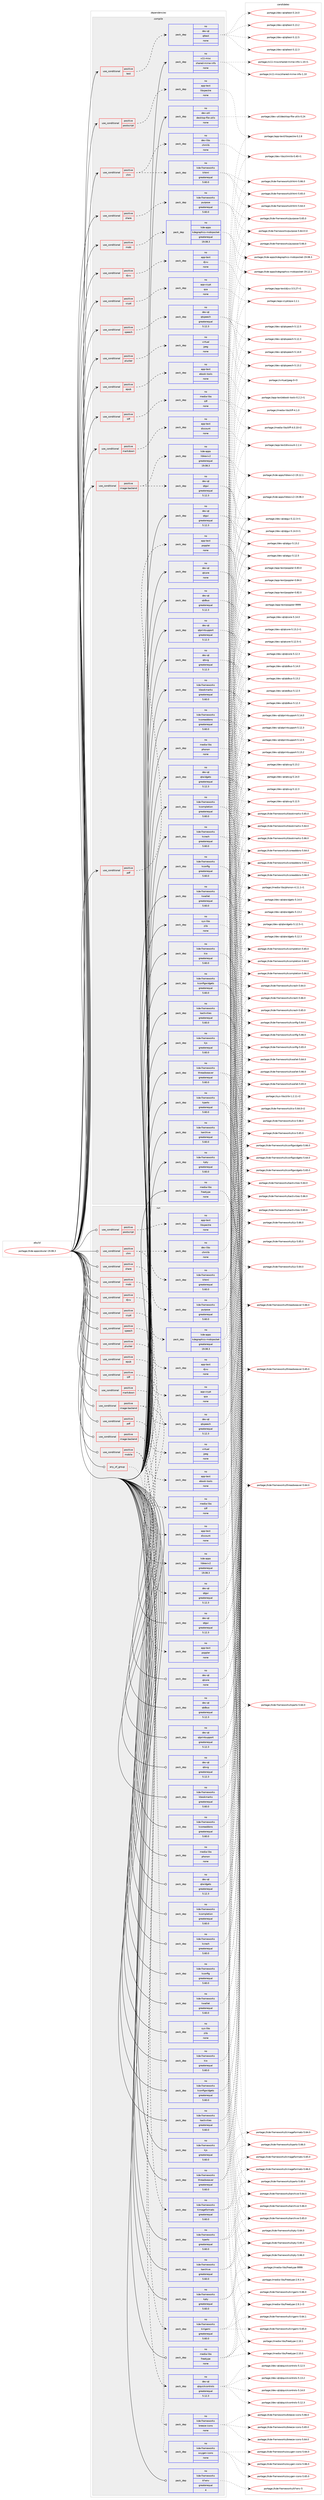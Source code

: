 digraph prolog {

# *************
# Graph options
# *************

newrank=true;
concentrate=true;
compound=true;
graph [rankdir=LR,fontname=Helvetica,fontsize=10,ranksep=1.5];#, ranksep=2.5, nodesep=0.2];
edge  [arrowhead=vee];
node  [fontname=Helvetica,fontsize=10];

# **********
# The ebuild
# **********

subgraph cluster_leftcol {
color=gray;
label=<<i>ebuild</i>>;
id [label="portage://kde-apps/okular-19.08.3", color=red, width=4, href="../kde-apps/okular-19.08.3.svg"];
}

# ****************
# The dependencies
# ****************

subgraph cluster_midcol {
color=gray;
label=<<i>dependencies</i>>;
subgraph cluster_compile {
fillcolor="#eeeeee";
style=filled;
label=<<i>compile</i>>;
subgraph cond56191 {
dependency252725 [label=<<TABLE BORDER="0" CELLBORDER="1" CELLSPACING="0" CELLPADDING="4"><TR><TD ROWSPAN="3" CELLPADDING="10">use_conditional</TD></TR><TR><TD>positive</TD></TR><TR><TD>chm</TD></TR></TABLE>>, shape=none, color=red];
subgraph pack192681 {
dependency252726 [label=<<TABLE BORDER="0" CELLBORDER="1" CELLSPACING="0" CELLPADDING="4" WIDTH="220"><TR><TD ROWSPAN="6" CELLPADDING="30">pack_dep</TD></TR><TR><TD WIDTH="110">no</TD></TR><TR><TD>kde-frameworks</TD></TR><TR><TD>khtml</TD></TR><TR><TD>greaterequal</TD></TR><TR><TD>5.60.0</TD></TR></TABLE>>, shape=none, color=blue];
}
dependency252725:e -> dependency252726:w [weight=20,style="dashed",arrowhead="vee"];
subgraph pack192682 {
dependency252727 [label=<<TABLE BORDER="0" CELLBORDER="1" CELLSPACING="0" CELLPADDING="4" WIDTH="220"><TR><TD ROWSPAN="6" CELLPADDING="30">pack_dep</TD></TR><TR><TD WIDTH="110">no</TD></TR><TR><TD>dev-libs</TD></TR><TR><TD>chmlib</TD></TR><TR><TD>none</TD></TR><TR><TD></TD></TR></TABLE>>, shape=none, color=blue];
}
dependency252725:e -> dependency252727:w [weight=20,style="dashed",arrowhead="vee"];
}
id:e -> dependency252725:w [weight=20,style="solid",arrowhead="vee"];
subgraph cond56192 {
dependency252728 [label=<<TABLE BORDER="0" CELLBORDER="1" CELLSPACING="0" CELLPADDING="4"><TR><TD ROWSPAN="3" CELLPADDING="10">use_conditional</TD></TR><TR><TD>positive</TD></TR><TR><TD>crypt</TD></TR></TABLE>>, shape=none, color=red];
subgraph pack192683 {
dependency252729 [label=<<TABLE BORDER="0" CELLBORDER="1" CELLSPACING="0" CELLPADDING="4" WIDTH="220"><TR><TD ROWSPAN="6" CELLPADDING="30">pack_dep</TD></TR><TR><TD WIDTH="110">no</TD></TR><TR><TD>app-crypt</TD></TR><TR><TD>qca</TD></TR><TR><TD>none</TD></TR><TR><TD></TD></TR></TABLE>>, shape=none, color=blue];
}
dependency252728:e -> dependency252729:w [weight=20,style="dashed",arrowhead="vee"];
}
id:e -> dependency252728:w [weight=20,style="solid",arrowhead="vee"];
subgraph cond56193 {
dependency252730 [label=<<TABLE BORDER="0" CELLBORDER="1" CELLSPACING="0" CELLPADDING="4"><TR><TD ROWSPAN="3" CELLPADDING="10">use_conditional</TD></TR><TR><TD>positive</TD></TR><TR><TD>djvu</TD></TR></TABLE>>, shape=none, color=red];
subgraph pack192684 {
dependency252731 [label=<<TABLE BORDER="0" CELLBORDER="1" CELLSPACING="0" CELLPADDING="4" WIDTH="220"><TR><TD ROWSPAN="6" CELLPADDING="30">pack_dep</TD></TR><TR><TD WIDTH="110">no</TD></TR><TR><TD>app-text</TD></TR><TR><TD>djvu</TD></TR><TR><TD>none</TD></TR><TR><TD></TD></TR></TABLE>>, shape=none, color=blue];
}
dependency252730:e -> dependency252731:w [weight=20,style="dashed",arrowhead="vee"];
}
id:e -> dependency252730:w [weight=20,style="solid",arrowhead="vee"];
subgraph cond56194 {
dependency252732 [label=<<TABLE BORDER="0" CELLBORDER="1" CELLSPACING="0" CELLPADDING="4"><TR><TD ROWSPAN="3" CELLPADDING="10">use_conditional</TD></TR><TR><TD>positive</TD></TR><TR><TD>epub</TD></TR></TABLE>>, shape=none, color=red];
subgraph pack192685 {
dependency252733 [label=<<TABLE BORDER="0" CELLBORDER="1" CELLSPACING="0" CELLPADDING="4" WIDTH="220"><TR><TD ROWSPAN="6" CELLPADDING="30">pack_dep</TD></TR><TR><TD WIDTH="110">no</TD></TR><TR><TD>app-text</TD></TR><TR><TD>ebook-tools</TD></TR><TR><TD>none</TD></TR><TR><TD></TD></TR></TABLE>>, shape=none, color=blue];
}
dependency252732:e -> dependency252733:w [weight=20,style="dashed",arrowhead="vee"];
}
id:e -> dependency252732:w [weight=20,style="solid",arrowhead="vee"];
subgraph cond56195 {
dependency252734 [label=<<TABLE BORDER="0" CELLBORDER="1" CELLSPACING="0" CELLPADDING="4"><TR><TD ROWSPAN="3" CELLPADDING="10">use_conditional</TD></TR><TR><TD>positive</TD></TR><TR><TD>image-backend</TD></TR></TABLE>>, shape=none, color=red];
subgraph pack192686 {
dependency252735 [label=<<TABLE BORDER="0" CELLBORDER="1" CELLSPACING="0" CELLPADDING="4" WIDTH="220"><TR><TD ROWSPAN="6" CELLPADDING="30">pack_dep</TD></TR><TR><TD WIDTH="110">no</TD></TR><TR><TD>kde-apps</TD></TR><TR><TD>libkexiv2</TD></TR><TR><TD>greaterequal</TD></TR><TR><TD>19.08.3</TD></TR></TABLE>>, shape=none, color=blue];
}
dependency252734:e -> dependency252735:w [weight=20,style="dashed",arrowhead="vee"];
subgraph pack192687 {
dependency252736 [label=<<TABLE BORDER="0" CELLBORDER="1" CELLSPACING="0" CELLPADDING="4" WIDTH="220"><TR><TD ROWSPAN="6" CELLPADDING="30">pack_dep</TD></TR><TR><TD WIDTH="110">no</TD></TR><TR><TD>dev-qt</TD></TR><TR><TD>qtgui</TD></TR><TR><TD>greaterequal</TD></TR><TR><TD>5.12.3</TD></TR></TABLE>>, shape=none, color=blue];
}
dependency252734:e -> dependency252736:w [weight=20,style="dashed",arrowhead="vee"];
}
id:e -> dependency252734:w [weight=20,style="solid",arrowhead="vee"];
subgraph cond56196 {
dependency252737 [label=<<TABLE BORDER="0" CELLBORDER="1" CELLSPACING="0" CELLPADDING="4"><TR><TD ROWSPAN="3" CELLPADDING="10">use_conditional</TD></TR><TR><TD>positive</TD></TR><TR><TD>markdown</TD></TR></TABLE>>, shape=none, color=red];
subgraph pack192688 {
dependency252738 [label=<<TABLE BORDER="0" CELLBORDER="1" CELLSPACING="0" CELLPADDING="4" WIDTH="220"><TR><TD ROWSPAN="6" CELLPADDING="30">pack_dep</TD></TR><TR><TD WIDTH="110">no</TD></TR><TR><TD>app-text</TD></TR><TR><TD>discount</TD></TR><TR><TD>none</TD></TR><TR><TD></TD></TR></TABLE>>, shape=none, color=blue];
}
dependency252737:e -> dependency252738:w [weight=20,style="dashed",arrowhead="vee"];
}
id:e -> dependency252737:w [weight=20,style="solid",arrowhead="vee"];
subgraph cond56197 {
dependency252739 [label=<<TABLE BORDER="0" CELLBORDER="1" CELLSPACING="0" CELLPADDING="4"><TR><TD ROWSPAN="3" CELLPADDING="10">use_conditional</TD></TR><TR><TD>positive</TD></TR><TR><TD>mobi</TD></TR></TABLE>>, shape=none, color=red];
subgraph pack192689 {
dependency252740 [label=<<TABLE BORDER="0" CELLBORDER="1" CELLSPACING="0" CELLPADDING="4" WIDTH="220"><TR><TD ROWSPAN="6" CELLPADDING="30">pack_dep</TD></TR><TR><TD WIDTH="110">no</TD></TR><TR><TD>kde-apps</TD></TR><TR><TD>kdegraphics-mobipocket</TD></TR><TR><TD>greaterequal</TD></TR><TR><TD>19.08.3</TD></TR></TABLE>>, shape=none, color=blue];
}
dependency252739:e -> dependency252740:w [weight=20,style="dashed",arrowhead="vee"];
}
id:e -> dependency252739:w [weight=20,style="solid",arrowhead="vee"];
subgraph cond56198 {
dependency252741 [label=<<TABLE BORDER="0" CELLBORDER="1" CELLSPACING="0" CELLPADDING="4"><TR><TD ROWSPAN="3" CELLPADDING="10">use_conditional</TD></TR><TR><TD>positive</TD></TR><TR><TD>pdf</TD></TR></TABLE>>, shape=none, color=red];
subgraph pack192690 {
dependency252742 [label=<<TABLE BORDER="0" CELLBORDER="1" CELLSPACING="0" CELLPADDING="4" WIDTH="220"><TR><TD ROWSPAN="6" CELLPADDING="30">pack_dep</TD></TR><TR><TD WIDTH="110">no</TD></TR><TR><TD>app-text</TD></TR><TR><TD>poppler</TD></TR><TR><TD>none</TD></TR><TR><TD></TD></TR></TABLE>>, shape=none, color=blue];
}
dependency252741:e -> dependency252742:w [weight=20,style="dashed",arrowhead="vee"];
}
id:e -> dependency252741:w [weight=20,style="solid",arrowhead="vee"];
subgraph cond56199 {
dependency252743 [label=<<TABLE BORDER="0" CELLBORDER="1" CELLSPACING="0" CELLPADDING="4"><TR><TD ROWSPAN="3" CELLPADDING="10">use_conditional</TD></TR><TR><TD>positive</TD></TR><TR><TD>plucker</TD></TR></TABLE>>, shape=none, color=red];
subgraph pack192691 {
dependency252744 [label=<<TABLE BORDER="0" CELLBORDER="1" CELLSPACING="0" CELLPADDING="4" WIDTH="220"><TR><TD ROWSPAN="6" CELLPADDING="30">pack_dep</TD></TR><TR><TD WIDTH="110">no</TD></TR><TR><TD>virtual</TD></TR><TR><TD>jpeg</TD></TR><TR><TD>none</TD></TR><TR><TD></TD></TR></TABLE>>, shape=none, color=blue];
}
dependency252743:e -> dependency252744:w [weight=20,style="dashed",arrowhead="vee"];
}
id:e -> dependency252743:w [weight=20,style="solid",arrowhead="vee"];
subgraph cond56200 {
dependency252745 [label=<<TABLE BORDER="0" CELLBORDER="1" CELLSPACING="0" CELLPADDING="4"><TR><TD ROWSPAN="3" CELLPADDING="10">use_conditional</TD></TR><TR><TD>positive</TD></TR><TR><TD>postscript</TD></TR></TABLE>>, shape=none, color=red];
subgraph pack192692 {
dependency252746 [label=<<TABLE BORDER="0" CELLBORDER="1" CELLSPACING="0" CELLPADDING="4" WIDTH="220"><TR><TD ROWSPAN="6" CELLPADDING="30">pack_dep</TD></TR><TR><TD WIDTH="110">no</TD></TR><TR><TD>app-text</TD></TR><TR><TD>libspectre</TD></TR><TR><TD>none</TD></TR><TR><TD></TD></TR></TABLE>>, shape=none, color=blue];
}
dependency252745:e -> dependency252746:w [weight=20,style="dashed",arrowhead="vee"];
}
id:e -> dependency252745:w [weight=20,style="solid",arrowhead="vee"];
subgraph cond56201 {
dependency252747 [label=<<TABLE BORDER="0" CELLBORDER="1" CELLSPACING="0" CELLPADDING="4"><TR><TD ROWSPAN="3" CELLPADDING="10">use_conditional</TD></TR><TR><TD>positive</TD></TR><TR><TD>share</TD></TR></TABLE>>, shape=none, color=red];
subgraph pack192693 {
dependency252748 [label=<<TABLE BORDER="0" CELLBORDER="1" CELLSPACING="0" CELLPADDING="4" WIDTH="220"><TR><TD ROWSPAN="6" CELLPADDING="30">pack_dep</TD></TR><TR><TD WIDTH="110">no</TD></TR><TR><TD>kde-frameworks</TD></TR><TR><TD>purpose</TD></TR><TR><TD>greaterequal</TD></TR><TR><TD>5.60.0</TD></TR></TABLE>>, shape=none, color=blue];
}
dependency252747:e -> dependency252748:w [weight=20,style="dashed",arrowhead="vee"];
}
id:e -> dependency252747:w [weight=20,style="solid",arrowhead="vee"];
subgraph cond56202 {
dependency252749 [label=<<TABLE BORDER="0" CELLBORDER="1" CELLSPACING="0" CELLPADDING="4"><TR><TD ROWSPAN="3" CELLPADDING="10">use_conditional</TD></TR><TR><TD>positive</TD></TR><TR><TD>speech</TD></TR></TABLE>>, shape=none, color=red];
subgraph pack192694 {
dependency252750 [label=<<TABLE BORDER="0" CELLBORDER="1" CELLSPACING="0" CELLPADDING="4" WIDTH="220"><TR><TD ROWSPAN="6" CELLPADDING="30">pack_dep</TD></TR><TR><TD WIDTH="110">no</TD></TR><TR><TD>dev-qt</TD></TR><TR><TD>qtspeech</TD></TR><TR><TD>greaterequal</TD></TR><TR><TD>5.12.3</TD></TR></TABLE>>, shape=none, color=blue];
}
dependency252749:e -> dependency252750:w [weight=20,style="dashed",arrowhead="vee"];
}
id:e -> dependency252749:w [weight=20,style="solid",arrowhead="vee"];
subgraph cond56203 {
dependency252751 [label=<<TABLE BORDER="0" CELLBORDER="1" CELLSPACING="0" CELLPADDING="4"><TR><TD ROWSPAN="3" CELLPADDING="10">use_conditional</TD></TR><TR><TD>positive</TD></TR><TR><TD>test</TD></TR></TABLE>>, shape=none, color=red];
subgraph pack192695 {
dependency252752 [label=<<TABLE BORDER="0" CELLBORDER="1" CELLSPACING="0" CELLPADDING="4" WIDTH="220"><TR><TD ROWSPAN="6" CELLPADDING="30">pack_dep</TD></TR><TR><TD WIDTH="110">no</TD></TR><TR><TD>dev-qt</TD></TR><TR><TD>qttest</TD></TR><TR><TD>none</TD></TR><TR><TD></TD></TR></TABLE>>, shape=none, color=blue];
}
dependency252751:e -> dependency252752:w [weight=20,style="dashed",arrowhead="vee"];
}
id:e -> dependency252751:w [weight=20,style="solid",arrowhead="vee"];
subgraph cond56204 {
dependency252753 [label=<<TABLE BORDER="0" CELLBORDER="1" CELLSPACING="0" CELLPADDING="4"><TR><TD ROWSPAN="3" CELLPADDING="10">use_conditional</TD></TR><TR><TD>positive</TD></TR><TR><TD>tiff</TD></TR></TABLE>>, shape=none, color=red];
subgraph pack192696 {
dependency252754 [label=<<TABLE BORDER="0" CELLBORDER="1" CELLSPACING="0" CELLPADDING="4" WIDTH="220"><TR><TD ROWSPAN="6" CELLPADDING="30">pack_dep</TD></TR><TR><TD WIDTH="110">no</TD></TR><TR><TD>media-libs</TD></TR><TR><TD>tiff</TD></TR><TR><TD>none</TD></TR><TR><TD></TD></TR></TABLE>>, shape=none, color=blue];
}
dependency252753:e -> dependency252754:w [weight=20,style="dashed",arrowhead="vee"];
}
id:e -> dependency252753:w [weight=20,style="solid",arrowhead="vee"];
subgraph pack192697 {
dependency252755 [label=<<TABLE BORDER="0" CELLBORDER="1" CELLSPACING="0" CELLPADDING="4" WIDTH="220"><TR><TD ROWSPAN="6" CELLPADDING="30">pack_dep</TD></TR><TR><TD WIDTH="110">no</TD></TR><TR><TD>dev-qt</TD></TR><TR><TD>qtcore</TD></TR><TR><TD>none</TD></TR><TR><TD></TD></TR></TABLE>>, shape=none, color=blue];
}
id:e -> dependency252755:w [weight=20,style="solid",arrowhead="vee"];
subgraph pack192698 {
dependency252756 [label=<<TABLE BORDER="0" CELLBORDER="1" CELLSPACING="0" CELLPADDING="4" WIDTH="220"><TR><TD ROWSPAN="6" CELLPADDING="30">pack_dep</TD></TR><TR><TD WIDTH="110">no</TD></TR><TR><TD>dev-qt</TD></TR><TR><TD>qtdbus</TD></TR><TR><TD>greaterequal</TD></TR><TR><TD>5.12.3</TD></TR></TABLE>>, shape=none, color=blue];
}
id:e -> dependency252756:w [weight=20,style="solid",arrowhead="vee"];
subgraph pack192699 {
dependency252757 [label=<<TABLE BORDER="0" CELLBORDER="1" CELLSPACING="0" CELLPADDING="4" WIDTH="220"><TR><TD ROWSPAN="6" CELLPADDING="30">pack_dep</TD></TR><TR><TD WIDTH="110">no</TD></TR><TR><TD>dev-qt</TD></TR><TR><TD>qtgui</TD></TR><TR><TD>greaterequal</TD></TR><TR><TD>5.12.3</TD></TR></TABLE>>, shape=none, color=blue];
}
id:e -> dependency252757:w [weight=20,style="solid",arrowhead="vee"];
subgraph pack192700 {
dependency252758 [label=<<TABLE BORDER="0" CELLBORDER="1" CELLSPACING="0" CELLPADDING="4" WIDTH="220"><TR><TD ROWSPAN="6" CELLPADDING="30">pack_dep</TD></TR><TR><TD WIDTH="110">no</TD></TR><TR><TD>dev-qt</TD></TR><TR><TD>qtprintsupport</TD></TR><TR><TD>greaterequal</TD></TR><TR><TD>5.12.3</TD></TR></TABLE>>, shape=none, color=blue];
}
id:e -> dependency252758:w [weight=20,style="solid",arrowhead="vee"];
subgraph pack192701 {
dependency252759 [label=<<TABLE BORDER="0" CELLBORDER="1" CELLSPACING="0" CELLPADDING="4" WIDTH="220"><TR><TD ROWSPAN="6" CELLPADDING="30">pack_dep</TD></TR><TR><TD WIDTH="110">no</TD></TR><TR><TD>dev-qt</TD></TR><TR><TD>qtsvg</TD></TR><TR><TD>greaterequal</TD></TR><TR><TD>5.12.3</TD></TR></TABLE>>, shape=none, color=blue];
}
id:e -> dependency252759:w [weight=20,style="solid",arrowhead="vee"];
subgraph pack192702 {
dependency252760 [label=<<TABLE BORDER="0" CELLBORDER="1" CELLSPACING="0" CELLPADDING="4" WIDTH="220"><TR><TD ROWSPAN="6" CELLPADDING="30">pack_dep</TD></TR><TR><TD WIDTH="110">no</TD></TR><TR><TD>dev-qt</TD></TR><TR><TD>qtwidgets</TD></TR><TR><TD>greaterequal</TD></TR><TR><TD>5.12.3</TD></TR></TABLE>>, shape=none, color=blue];
}
id:e -> dependency252760:w [weight=20,style="solid",arrowhead="vee"];
subgraph pack192703 {
dependency252761 [label=<<TABLE BORDER="0" CELLBORDER="1" CELLSPACING="0" CELLPADDING="4" WIDTH="220"><TR><TD ROWSPAN="6" CELLPADDING="30">pack_dep</TD></TR><TR><TD WIDTH="110">no</TD></TR><TR><TD>dev-util</TD></TR><TR><TD>desktop-file-utils</TD></TR><TR><TD>none</TD></TR><TR><TD></TD></TR></TABLE>>, shape=none, color=blue];
}
id:e -> dependency252761:w [weight=20,style="solid",arrowhead="vee"];
subgraph pack192704 {
dependency252762 [label=<<TABLE BORDER="0" CELLBORDER="1" CELLSPACING="0" CELLPADDING="4" WIDTH="220"><TR><TD ROWSPAN="6" CELLPADDING="30">pack_dep</TD></TR><TR><TD WIDTH="110">no</TD></TR><TR><TD>kde-frameworks</TD></TR><TR><TD>kactivities</TD></TR><TR><TD>greaterequal</TD></TR><TR><TD>5.60.0</TD></TR></TABLE>>, shape=none, color=blue];
}
id:e -> dependency252762:w [weight=20,style="solid",arrowhead="vee"];
subgraph pack192705 {
dependency252763 [label=<<TABLE BORDER="0" CELLBORDER="1" CELLSPACING="0" CELLPADDING="4" WIDTH="220"><TR><TD ROWSPAN="6" CELLPADDING="30">pack_dep</TD></TR><TR><TD WIDTH="110">no</TD></TR><TR><TD>kde-frameworks</TD></TR><TR><TD>karchive</TD></TR><TR><TD>greaterequal</TD></TR><TR><TD>5.60.0</TD></TR></TABLE>>, shape=none, color=blue];
}
id:e -> dependency252763:w [weight=20,style="solid",arrowhead="vee"];
subgraph pack192706 {
dependency252764 [label=<<TABLE BORDER="0" CELLBORDER="1" CELLSPACING="0" CELLPADDING="4" WIDTH="220"><TR><TD ROWSPAN="6" CELLPADDING="30">pack_dep</TD></TR><TR><TD WIDTH="110">no</TD></TR><TR><TD>kde-frameworks</TD></TR><TR><TD>kbookmarks</TD></TR><TR><TD>greaterequal</TD></TR><TR><TD>5.60.0</TD></TR></TABLE>>, shape=none, color=blue];
}
id:e -> dependency252764:w [weight=20,style="solid",arrowhead="vee"];
subgraph pack192707 {
dependency252765 [label=<<TABLE BORDER="0" CELLBORDER="1" CELLSPACING="0" CELLPADDING="4" WIDTH="220"><TR><TD ROWSPAN="6" CELLPADDING="30">pack_dep</TD></TR><TR><TD WIDTH="110">no</TD></TR><TR><TD>kde-frameworks</TD></TR><TR><TD>kcompletion</TD></TR><TR><TD>greaterequal</TD></TR><TR><TD>5.60.0</TD></TR></TABLE>>, shape=none, color=blue];
}
id:e -> dependency252765:w [weight=20,style="solid",arrowhead="vee"];
subgraph pack192708 {
dependency252766 [label=<<TABLE BORDER="0" CELLBORDER="1" CELLSPACING="0" CELLPADDING="4" WIDTH="220"><TR><TD ROWSPAN="6" CELLPADDING="30">pack_dep</TD></TR><TR><TD WIDTH="110">no</TD></TR><TR><TD>kde-frameworks</TD></TR><TR><TD>kconfig</TD></TR><TR><TD>greaterequal</TD></TR><TR><TD>5.60.0</TD></TR></TABLE>>, shape=none, color=blue];
}
id:e -> dependency252766:w [weight=20,style="solid",arrowhead="vee"];
subgraph pack192709 {
dependency252767 [label=<<TABLE BORDER="0" CELLBORDER="1" CELLSPACING="0" CELLPADDING="4" WIDTH="220"><TR><TD ROWSPAN="6" CELLPADDING="30">pack_dep</TD></TR><TR><TD WIDTH="110">no</TD></TR><TR><TD>kde-frameworks</TD></TR><TR><TD>kconfigwidgets</TD></TR><TR><TD>greaterequal</TD></TR><TR><TD>5.60.0</TD></TR></TABLE>>, shape=none, color=blue];
}
id:e -> dependency252767:w [weight=20,style="solid",arrowhead="vee"];
subgraph pack192710 {
dependency252768 [label=<<TABLE BORDER="0" CELLBORDER="1" CELLSPACING="0" CELLPADDING="4" WIDTH="220"><TR><TD ROWSPAN="6" CELLPADDING="30">pack_dep</TD></TR><TR><TD WIDTH="110">no</TD></TR><TR><TD>kde-frameworks</TD></TR><TR><TD>kcoreaddons</TD></TR><TR><TD>greaterequal</TD></TR><TR><TD>5.60.0</TD></TR></TABLE>>, shape=none, color=blue];
}
id:e -> dependency252768:w [weight=20,style="solid",arrowhead="vee"];
subgraph pack192711 {
dependency252769 [label=<<TABLE BORDER="0" CELLBORDER="1" CELLSPACING="0" CELLPADDING="4" WIDTH="220"><TR><TD ROWSPAN="6" CELLPADDING="30">pack_dep</TD></TR><TR><TD WIDTH="110">no</TD></TR><TR><TD>kde-frameworks</TD></TR><TR><TD>kcrash</TD></TR><TR><TD>greaterequal</TD></TR><TR><TD>5.60.0</TD></TR></TABLE>>, shape=none, color=blue];
}
id:e -> dependency252769:w [weight=20,style="solid",arrowhead="vee"];
subgraph pack192712 {
dependency252770 [label=<<TABLE BORDER="0" CELLBORDER="1" CELLSPACING="0" CELLPADDING="4" WIDTH="220"><TR><TD ROWSPAN="6" CELLPADDING="30">pack_dep</TD></TR><TR><TD WIDTH="110">no</TD></TR><TR><TD>kde-frameworks</TD></TR><TR><TD>kio</TD></TR><TR><TD>greaterequal</TD></TR><TR><TD>5.60.0</TD></TR></TABLE>>, shape=none, color=blue];
}
id:e -> dependency252770:w [weight=20,style="solid",arrowhead="vee"];
subgraph pack192713 {
dependency252771 [label=<<TABLE BORDER="0" CELLBORDER="1" CELLSPACING="0" CELLPADDING="4" WIDTH="220"><TR><TD ROWSPAN="6" CELLPADDING="30">pack_dep</TD></TR><TR><TD WIDTH="110">no</TD></TR><TR><TD>kde-frameworks</TD></TR><TR><TD>kjs</TD></TR><TR><TD>greaterequal</TD></TR><TR><TD>5.60.0</TD></TR></TABLE>>, shape=none, color=blue];
}
id:e -> dependency252771:w [weight=20,style="solid",arrowhead="vee"];
subgraph pack192714 {
dependency252772 [label=<<TABLE BORDER="0" CELLBORDER="1" CELLSPACING="0" CELLPADDING="4" WIDTH="220"><TR><TD ROWSPAN="6" CELLPADDING="30">pack_dep</TD></TR><TR><TD WIDTH="110">no</TD></TR><TR><TD>kde-frameworks</TD></TR><TR><TD>kparts</TD></TR><TR><TD>greaterequal</TD></TR><TR><TD>5.60.0</TD></TR></TABLE>>, shape=none, color=blue];
}
id:e -> dependency252772:w [weight=20,style="solid",arrowhead="vee"];
subgraph pack192715 {
dependency252773 [label=<<TABLE BORDER="0" CELLBORDER="1" CELLSPACING="0" CELLPADDING="4" WIDTH="220"><TR><TD ROWSPAN="6" CELLPADDING="30">pack_dep</TD></TR><TR><TD WIDTH="110">no</TD></TR><TR><TD>kde-frameworks</TD></TR><TR><TD>kpty</TD></TR><TR><TD>greaterequal</TD></TR><TR><TD>5.60.0</TD></TR></TABLE>>, shape=none, color=blue];
}
id:e -> dependency252773:w [weight=20,style="solid",arrowhead="vee"];
subgraph pack192716 {
dependency252774 [label=<<TABLE BORDER="0" CELLBORDER="1" CELLSPACING="0" CELLPADDING="4" WIDTH="220"><TR><TD ROWSPAN="6" CELLPADDING="30">pack_dep</TD></TR><TR><TD WIDTH="110">no</TD></TR><TR><TD>kde-frameworks</TD></TR><TR><TD>kwallet</TD></TR><TR><TD>greaterequal</TD></TR><TR><TD>5.60.0</TD></TR></TABLE>>, shape=none, color=blue];
}
id:e -> dependency252774:w [weight=20,style="solid",arrowhead="vee"];
subgraph pack192717 {
dependency252775 [label=<<TABLE BORDER="0" CELLBORDER="1" CELLSPACING="0" CELLPADDING="4" WIDTH="220"><TR><TD ROWSPAN="6" CELLPADDING="30">pack_dep</TD></TR><TR><TD WIDTH="110">no</TD></TR><TR><TD>kde-frameworks</TD></TR><TR><TD>threadweaver</TD></TR><TR><TD>greaterequal</TD></TR><TR><TD>5.60.0</TD></TR></TABLE>>, shape=none, color=blue];
}
id:e -> dependency252775:w [weight=20,style="solid",arrowhead="vee"];
subgraph pack192718 {
dependency252776 [label=<<TABLE BORDER="0" CELLBORDER="1" CELLSPACING="0" CELLPADDING="4" WIDTH="220"><TR><TD ROWSPAN="6" CELLPADDING="30">pack_dep</TD></TR><TR><TD WIDTH="110">no</TD></TR><TR><TD>media-libs</TD></TR><TR><TD>freetype</TD></TR><TR><TD>none</TD></TR><TR><TD></TD></TR></TABLE>>, shape=none, color=blue];
}
id:e -> dependency252776:w [weight=20,style="solid",arrowhead="vee"];
subgraph pack192719 {
dependency252777 [label=<<TABLE BORDER="0" CELLBORDER="1" CELLSPACING="0" CELLPADDING="4" WIDTH="220"><TR><TD ROWSPAN="6" CELLPADDING="30">pack_dep</TD></TR><TR><TD WIDTH="110">no</TD></TR><TR><TD>media-libs</TD></TR><TR><TD>phonon</TD></TR><TR><TD>none</TD></TR><TR><TD></TD></TR></TABLE>>, shape=none, color=blue];
}
id:e -> dependency252777:w [weight=20,style="solid",arrowhead="vee"];
subgraph pack192720 {
dependency252778 [label=<<TABLE BORDER="0" CELLBORDER="1" CELLSPACING="0" CELLPADDING="4" WIDTH="220"><TR><TD ROWSPAN="6" CELLPADDING="30">pack_dep</TD></TR><TR><TD WIDTH="110">no</TD></TR><TR><TD>sys-libs</TD></TR><TR><TD>zlib</TD></TR><TR><TD>none</TD></TR><TR><TD></TD></TR></TABLE>>, shape=none, color=blue];
}
id:e -> dependency252778:w [weight=20,style="solid",arrowhead="vee"];
subgraph pack192721 {
dependency252779 [label=<<TABLE BORDER="0" CELLBORDER="1" CELLSPACING="0" CELLPADDING="4" WIDTH="220"><TR><TD ROWSPAN="6" CELLPADDING="30">pack_dep</TD></TR><TR><TD WIDTH="110">no</TD></TR><TR><TD>x11-misc</TD></TR><TR><TD>shared-mime-info</TD></TR><TR><TD>none</TD></TR><TR><TD></TD></TR></TABLE>>, shape=none, color=blue];
}
id:e -> dependency252779:w [weight=20,style="solid",arrowhead="vee"];
}
subgraph cluster_compileandrun {
fillcolor="#eeeeee";
style=filled;
label=<<i>compile and run</i>>;
}
subgraph cluster_run {
fillcolor="#eeeeee";
style=filled;
label=<<i>run</i>>;
subgraph any3668 {
dependency252780 [label=<<TABLE BORDER="0" CELLBORDER="1" CELLSPACING="0" CELLPADDING="4"><TR><TD CELLPADDING="10">any_of_group</TD></TR></TABLE>>, shape=none, color=red];subgraph pack192722 {
dependency252781 [label=<<TABLE BORDER="0" CELLBORDER="1" CELLSPACING="0" CELLPADDING="4" WIDTH="220"><TR><TD ROWSPAN="6" CELLPADDING="30">pack_dep</TD></TR><TR><TD WIDTH="110">no</TD></TR><TR><TD>kde-frameworks</TD></TR><TR><TD>breeze-icons</TD></TR><TR><TD>none</TD></TR><TR><TD></TD></TR></TABLE>>, shape=none, color=blue];
}
dependency252780:e -> dependency252781:w [weight=20,style="dotted",arrowhead="oinv"];
subgraph pack192723 {
dependency252782 [label=<<TABLE BORDER="0" CELLBORDER="1" CELLSPACING="0" CELLPADDING="4" WIDTH="220"><TR><TD ROWSPAN="6" CELLPADDING="30">pack_dep</TD></TR><TR><TD WIDTH="110">no</TD></TR><TR><TD>kde-frameworks</TD></TR><TR><TD>oxygen-icons</TD></TR><TR><TD>none</TD></TR><TR><TD></TD></TR></TABLE>>, shape=none, color=blue];
}
dependency252780:e -> dependency252782:w [weight=20,style="dotted",arrowhead="oinv"];
}
id:e -> dependency252780:w [weight=20,style="solid",arrowhead="odot"];
subgraph cond56205 {
dependency252783 [label=<<TABLE BORDER="0" CELLBORDER="1" CELLSPACING="0" CELLPADDING="4"><TR><TD ROWSPAN="3" CELLPADDING="10">use_conditional</TD></TR><TR><TD>positive</TD></TR><TR><TD>chm</TD></TR></TABLE>>, shape=none, color=red];
subgraph pack192724 {
dependency252784 [label=<<TABLE BORDER="0" CELLBORDER="1" CELLSPACING="0" CELLPADDING="4" WIDTH="220"><TR><TD ROWSPAN="6" CELLPADDING="30">pack_dep</TD></TR><TR><TD WIDTH="110">no</TD></TR><TR><TD>kde-frameworks</TD></TR><TR><TD>khtml</TD></TR><TR><TD>greaterequal</TD></TR><TR><TD>5.60.0</TD></TR></TABLE>>, shape=none, color=blue];
}
dependency252783:e -> dependency252784:w [weight=20,style="dashed",arrowhead="vee"];
subgraph pack192725 {
dependency252785 [label=<<TABLE BORDER="0" CELLBORDER="1" CELLSPACING="0" CELLPADDING="4" WIDTH="220"><TR><TD ROWSPAN="6" CELLPADDING="30">pack_dep</TD></TR><TR><TD WIDTH="110">no</TD></TR><TR><TD>dev-libs</TD></TR><TR><TD>chmlib</TD></TR><TR><TD>none</TD></TR><TR><TD></TD></TR></TABLE>>, shape=none, color=blue];
}
dependency252783:e -> dependency252785:w [weight=20,style="dashed",arrowhead="vee"];
}
id:e -> dependency252783:w [weight=20,style="solid",arrowhead="odot"];
subgraph cond56206 {
dependency252786 [label=<<TABLE BORDER="0" CELLBORDER="1" CELLSPACING="0" CELLPADDING="4"><TR><TD ROWSPAN="3" CELLPADDING="10">use_conditional</TD></TR><TR><TD>positive</TD></TR><TR><TD>crypt</TD></TR></TABLE>>, shape=none, color=red];
subgraph pack192726 {
dependency252787 [label=<<TABLE BORDER="0" CELLBORDER="1" CELLSPACING="0" CELLPADDING="4" WIDTH="220"><TR><TD ROWSPAN="6" CELLPADDING="30">pack_dep</TD></TR><TR><TD WIDTH="110">no</TD></TR><TR><TD>app-crypt</TD></TR><TR><TD>qca</TD></TR><TR><TD>none</TD></TR><TR><TD></TD></TR></TABLE>>, shape=none, color=blue];
}
dependency252786:e -> dependency252787:w [weight=20,style="dashed",arrowhead="vee"];
}
id:e -> dependency252786:w [weight=20,style="solid",arrowhead="odot"];
subgraph cond56207 {
dependency252788 [label=<<TABLE BORDER="0" CELLBORDER="1" CELLSPACING="0" CELLPADDING="4"><TR><TD ROWSPAN="3" CELLPADDING="10">use_conditional</TD></TR><TR><TD>positive</TD></TR><TR><TD>djvu</TD></TR></TABLE>>, shape=none, color=red];
subgraph pack192727 {
dependency252789 [label=<<TABLE BORDER="0" CELLBORDER="1" CELLSPACING="0" CELLPADDING="4" WIDTH="220"><TR><TD ROWSPAN="6" CELLPADDING="30">pack_dep</TD></TR><TR><TD WIDTH="110">no</TD></TR><TR><TD>app-text</TD></TR><TR><TD>djvu</TD></TR><TR><TD>none</TD></TR><TR><TD></TD></TR></TABLE>>, shape=none, color=blue];
}
dependency252788:e -> dependency252789:w [weight=20,style="dashed",arrowhead="vee"];
}
id:e -> dependency252788:w [weight=20,style="solid",arrowhead="odot"];
subgraph cond56208 {
dependency252790 [label=<<TABLE BORDER="0" CELLBORDER="1" CELLSPACING="0" CELLPADDING="4"><TR><TD ROWSPAN="3" CELLPADDING="10">use_conditional</TD></TR><TR><TD>positive</TD></TR><TR><TD>epub</TD></TR></TABLE>>, shape=none, color=red];
subgraph pack192728 {
dependency252791 [label=<<TABLE BORDER="0" CELLBORDER="1" CELLSPACING="0" CELLPADDING="4" WIDTH="220"><TR><TD ROWSPAN="6" CELLPADDING="30">pack_dep</TD></TR><TR><TD WIDTH="110">no</TD></TR><TR><TD>app-text</TD></TR><TR><TD>ebook-tools</TD></TR><TR><TD>none</TD></TR><TR><TD></TD></TR></TABLE>>, shape=none, color=blue];
}
dependency252790:e -> dependency252791:w [weight=20,style="dashed",arrowhead="vee"];
}
id:e -> dependency252790:w [weight=20,style="solid",arrowhead="odot"];
subgraph cond56209 {
dependency252792 [label=<<TABLE BORDER="0" CELLBORDER="1" CELLSPACING="0" CELLPADDING="4"><TR><TD ROWSPAN="3" CELLPADDING="10">use_conditional</TD></TR><TR><TD>positive</TD></TR><TR><TD>image-backend</TD></TR></TABLE>>, shape=none, color=red];
subgraph pack192729 {
dependency252793 [label=<<TABLE BORDER="0" CELLBORDER="1" CELLSPACING="0" CELLPADDING="4" WIDTH="220"><TR><TD ROWSPAN="6" CELLPADDING="30">pack_dep</TD></TR><TR><TD WIDTH="110">no</TD></TR><TR><TD>kde-apps</TD></TR><TR><TD>libkexiv2</TD></TR><TR><TD>greaterequal</TD></TR><TR><TD>19.08.3</TD></TR></TABLE>>, shape=none, color=blue];
}
dependency252792:e -> dependency252793:w [weight=20,style="dashed",arrowhead="vee"];
subgraph pack192730 {
dependency252794 [label=<<TABLE BORDER="0" CELLBORDER="1" CELLSPACING="0" CELLPADDING="4" WIDTH="220"><TR><TD ROWSPAN="6" CELLPADDING="30">pack_dep</TD></TR><TR><TD WIDTH="110">no</TD></TR><TR><TD>dev-qt</TD></TR><TR><TD>qtgui</TD></TR><TR><TD>greaterequal</TD></TR><TR><TD>5.12.3</TD></TR></TABLE>>, shape=none, color=blue];
}
dependency252792:e -> dependency252794:w [weight=20,style="dashed",arrowhead="vee"];
}
id:e -> dependency252792:w [weight=20,style="solid",arrowhead="odot"];
subgraph cond56210 {
dependency252795 [label=<<TABLE BORDER="0" CELLBORDER="1" CELLSPACING="0" CELLPADDING="4"><TR><TD ROWSPAN="3" CELLPADDING="10">use_conditional</TD></TR><TR><TD>positive</TD></TR><TR><TD>image-backend</TD></TR></TABLE>>, shape=none, color=red];
subgraph pack192731 {
dependency252796 [label=<<TABLE BORDER="0" CELLBORDER="1" CELLSPACING="0" CELLPADDING="4" WIDTH="220"><TR><TD ROWSPAN="6" CELLPADDING="30">pack_dep</TD></TR><TR><TD WIDTH="110">no</TD></TR><TR><TD>kde-frameworks</TD></TR><TR><TD>kimageformats</TD></TR><TR><TD>greaterequal</TD></TR><TR><TD>5.60.0</TD></TR></TABLE>>, shape=none, color=blue];
}
dependency252795:e -> dependency252796:w [weight=20,style="dashed",arrowhead="vee"];
}
id:e -> dependency252795:w [weight=20,style="solid",arrowhead="odot"];
subgraph cond56211 {
dependency252797 [label=<<TABLE BORDER="0" CELLBORDER="1" CELLSPACING="0" CELLPADDING="4"><TR><TD ROWSPAN="3" CELLPADDING="10">use_conditional</TD></TR><TR><TD>positive</TD></TR><TR><TD>markdown</TD></TR></TABLE>>, shape=none, color=red];
subgraph pack192732 {
dependency252798 [label=<<TABLE BORDER="0" CELLBORDER="1" CELLSPACING="0" CELLPADDING="4" WIDTH="220"><TR><TD ROWSPAN="6" CELLPADDING="30">pack_dep</TD></TR><TR><TD WIDTH="110">no</TD></TR><TR><TD>app-text</TD></TR><TR><TD>discount</TD></TR><TR><TD>none</TD></TR><TR><TD></TD></TR></TABLE>>, shape=none, color=blue];
}
dependency252797:e -> dependency252798:w [weight=20,style="dashed",arrowhead="vee"];
}
id:e -> dependency252797:w [weight=20,style="solid",arrowhead="odot"];
subgraph cond56212 {
dependency252799 [label=<<TABLE BORDER="0" CELLBORDER="1" CELLSPACING="0" CELLPADDING="4"><TR><TD ROWSPAN="3" CELLPADDING="10">use_conditional</TD></TR><TR><TD>positive</TD></TR><TR><TD>mobi</TD></TR></TABLE>>, shape=none, color=red];
subgraph pack192733 {
dependency252800 [label=<<TABLE BORDER="0" CELLBORDER="1" CELLSPACING="0" CELLPADDING="4" WIDTH="220"><TR><TD ROWSPAN="6" CELLPADDING="30">pack_dep</TD></TR><TR><TD WIDTH="110">no</TD></TR><TR><TD>kde-apps</TD></TR><TR><TD>kdegraphics-mobipocket</TD></TR><TR><TD>greaterequal</TD></TR><TR><TD>19.08.3</TD></TR></TABLE>>, shape=none, color=blue];
}
dependency252799:e -> dependency252800:w [weight=20,style="dashed",arrowhead="vee"];
}
id:e -> dependency252799:w [weight=20,style="solid",arrowhead="odot"];
subgraph cond56213 {
dependency252801 [label=<<TABLE BORDER="0" CELLBORDER="1" CELLSPACING="0" CELLPADDING="4"><TR><TD ROWSPAN="3" CELLPADDING="10">use_conditional</TD></TR><TR><TD>positive</TD></TR><TR><TD>mobile</TD></TR></TABLE>>, shape=none, color=red];
subgraph pack192734 {
dependency252802 [label=<<TABLE BORDER="0" CELLBORDER="1" CELLSPACING="0" CELLPADDING="4" WIDTH="220"><TR><TD ROWSPAN="6" CELLPADDING="30">pack_dep</TD></TR><TR><TD WIDTH="110">no</TD></TR><TR><TD>kde-frameworks</TD></TR><TR><TD>kirigami</TD></TR><TR><TD>greaterequal</TD></TR><TR><TD>5.60.0</TD></TR></TABLE>>, shape=none, color=blue];
}
dependency252801:e -> dependency252802:w [weight=20,style="dashed",arrowhead="vee"];
subgraph pack192735 {
dependency252803 [label=<<TABLE BORDER="0" CELLBORDER="1" CELLSPACING="0" CELLPADDING="4" WIDTH="220"><TR><TD ROWSPAN="6" CELLPADDING="30">pack_dep</TD></TR><TR><TD WIDTH="110">no</TD></TR><TR><TD>dev-qt</TD></TR><TR><TD>qtquickcontrols</TD></TR><TR><TD>greaterequal</TD></TR><TR><TD>5.12.3</TD></TR></TABLE>>, shape=none, color=blue];
}
dependency252801:e -> dependency252803:w [weight=20,style="dashed",arrowhead="vee"];
}
id:e -> dependency252801:w [weight=20,style="solid",arrowhead="odot"];
subgraph cond56214 {
dependency252804 [label=<<TABLE BORDER="0" CELLBORDER="1" CELLSPACING="0" CELLPADDING="4"><TR><TD ROWSPAN="3" CELLPADDING="10">use_conditional</TD></TR><TR><TD>positive</TD></TR><TR><TD>pdf</TD></TR></TABLE>>, shape=none, color=red];
subgraph pack192736 {
dependency252805 [label=<<TABLE BORDER="0" CELLBORDER="1" CELLSPACING="0" CELLPADDING="4" WIDTH="220"><TR><TD ROWSPAN="6" CELLPADDING="30">pack_dep</TD></TR><TR><TD WIDTH="110">no</TD></TR><TR><TD>app-text</TD></TR><TR><TD>poppler</TD></TR><TR><TD>none</TD></TR><TR><TD></TD></TR></TABLE>>, shape=none, color=blue];
}
dependency252804:e -> dependency252805:w [weight=20,style="dashed",arrowhead="vee"];
}
id:e -> dependency252804:w [weight=20,style="solid",arrowhead="odot"];
subgraph cond56215 {
dependency252806 [label=<<TABLE BORDER="0" CELLBORDER="1" CELLSPACING="0" CELLPADDING="4"><TR><TD ROWSPAN="3" CELLPADDING="10">use_conditional</TD></TR><TR><TD>positive</TD></TR><TR><TD>plucker</TD></TR></TABLE>>, shape=none, color=red];
subgraph pack192737 {
dependency252807 [label=<<TABLE BORDER="0" CELLBORDER="1" CELLSPACING="0" CELLPADDING="4" WIDTH="220"><TR><TD ROWSPAN="6" CELLPADDING="30">pack_dep</TD></TR><TR><TD WIDTH="110">no</TD></TR><TR><TD>virtual</TD></TR><TR><TD>jpeg</TD></TR><TR><TD>none</TD></TR><TR><TD></TD></TR></TABLE>>, shape=none, color=blue];
}
dependency252806:e -> dependency252807:w [weight=20,style="dashed",arrowhead="vee"];
}
id:e -> dependency252806:w [weight=20,style="solid",arrowhead="odot"];
subgraph cond56216 {
dependency252808 [label=<<TABLE BORDER="0" CELLBORDER="1" CELLSPACING="0" CELLPADDING="4"><TR><TD ROWSPAN="3" CELLPADDING="10">use_conditional</TD></TR><TR><TD>positive</TD></TR><TR><TD>postscript</TD></TR></TABLE>>, shape=none, color=red];
subgraph pack192738 {
dependency252809 [label=<<TABLE BORDER="0" CELLBORDER="1" CELLSPACING="0" CELLPADDING="4" WIDTH="220"><TR><TD ROWSPAN="6" CELLPADDING="30">pack_dep</TD></TR><TR><TD WIDTH="110">no</TD></TR><TR><TD>app-text</TD></TR><TR><TD>libspectre</TD></TR><TR><TD>none</TD></TR><TR><TD></TD></TR></TABLE>>, shape=none, color=blue];
}
dependency252808:e -> dependency252809:w [weight=20,style="dashed",arrowhead="vee"];
}
id:e -> dependency252808:w [weight=20,style="solid",arrowhead="odot"];
subgraph cond56217 {
dependency252810 [label=<<TABLE BORDER="0" CELLBORDER="1" CELLSPACING="0" CELLPADDING="4"><TR><TD ROWSPAN="3" CELLPADDING="10">use_conditional</TD></TR><TR><TD>positive</TD></TR><TR><TD>share</TD></TR></TABLE>>, shape=none, color=red];
subgraph pack192739 {
dependency252811 [label=<<TABLE BORDER="0" CELLBORDER="1" CELLSPACING="0" CELLPADDING="4" WIDTH="220"><TR><TD ROWSPAN="6" CELLPADDING="30">pack_dep</TD></TR><TR><TD WIDTH="110">no</TD></TR><TR><TD>kde-frameworks</TD></TR><TR><TD>purpose</TD></TR><TR><TD>greaterequal</TD></TR><TR><TD>5.60.0</TD></TR></TABLE>>, shape=none, color=blue];
}
dependency252810:e -> dependency252811:w [weight=20,style="dashed",arrowhead="vee"];
}
id:e -> dependency252810:w [weight=20,style="solid",arrowhead="odot"];
subgraph cond56218 {
dependency252812 [label=<<TABLE BORDER="0" CELLBORDER="1" CELLSPACING="0" CELLPADDING="4"><TR><TD ROWSPAN="3" CELLPADDING="10">use_conditional</TD></TR><TR><TD>positive</TD></TR><TR><TD>speech</TD></TR></TABLE>>, shape=none, color=red];
subgraph pack192740 {
dependency252813 [label=<<TABLE BORDER="0" CELLBORDER="1" CELLSPACING="0" CELLPADDING="4" WIDTH="220"><TR><TD ROWSPAN="6" CELLPADDING="30">pack_dep</TD></TR><TR><TD WIDTH="110">no</TD></TR><TR><TD>dev-qt</TD></TR><TR><TD>qtspeech</TD></TR><TR><TD>greaterequal</TD></TR><TR><TD>5.12.3</TD></TR></TABLE>>, shape=none, color=blue];
}
dependency252812:e -> dependency252813:w [weight=20,style="dashed",arrowhead="vee"];
}
id:e -> dependency252812:w [weight=20,style="solid",arrowhead="odot"];
subgraph cond56219 {
dependency252814 [label=<<TABLE BORDER="0" CELLBORDER="1" CELLSPACING="0" CELLPADDING="4"><TR><TD ROWSPAN="3" CELLPADDING="10">use_conditional</TD></TR><TR><TD>positive</TD></TR><TR><TD>tiff</TD></TR></TABLE>>, shape=none, color=red];
subgraph pack192741 {
dependency252815 [label=<<TABLE BORDER="0" CELLBORDER="1" CELLSPACING="0" CELLPADDING="4" WIDTH="220"><TR><TD ROWSPAN="6" CELLPADDING="30">pack_dep</TD></TR><TR><TD WIDTH="110">no</TD></TR><TR><TD>media-libs</TD></TR><TR><TD>tiff</TD></TR><TR><TD>none</TD></TR><TR><TD></TD></TR></TABLE>>, shape=none, color=blue];
}
dependency252814:e -> dependency252815:w [weight=20,style="dashed",arrowhead="vee"];
}
id:e -> dependency252814:w [weight=20,style="solid",arrowhead="odot"];
subgraph pack192742 {
dependency252816 [label=<<TABLE BORDER="0" CELLBORDER="1" CELLSPACING="0" CELLPADDING="4" WIDTH="220"><TR><TD ROWSPAN="6" CELLPADDING="30">pack_dep</TD></TR><TR><TD WIDTH="110">no</TD></TR><TR><TD>dev-qt</TD></TR><TR><TD>qtcore</TD></TR><TR><TD>none</TD></TR><TR><TD></TD></TR></TABLE>>, shape=none, color=blue];
}
id:e -> dependency252816:w [weight=20,style="solid",arrowhead="odot"];
subgraph pack192743 {
dependency252817 [label=<<TABLE BORDER="0" CELLBORDER="1" CELLSPACING="0" CELLPADDING="4" WIDTH="220"><TR><TD ROWSPAN="6" CELLPADDING="30">pack_dep</TD></TR><TR><TD WIDTH="110">no</TD></TR><TR><TD>dev-qt</TD></TR><TR><TD>qtdbus</TD></TR><TR><TD>greaterequal</TD></TR><TR><TD>5.12.3</TD></TR></TABLE>>, shape=none, color=blue];
}
id:e -> dependency252817:w [weight=20,style="solid",arrowhead="odot"];
subgraph pack192744 {
dependency252818 [label=<<TABLE BORDER="0" CELLBORDER="1" CELLSPACING="0" CELLPADDING="4" WIDTH="220"><TR><TD ROWSPAN="6" CELLPADDING="30">pack_dep</TD></TR><TR><TD WIDTH="110">no</TD></TR><TR><TD>dev-qt</TD></TR><TR><TD>qtgui</TD></TR><TR><TD>greaterequal</TD></TR><TR><TD>5.12.3</TD></TR></TABLE>>, shape=none, color=blue];
}
id:e -> dependency252818:w [weight=20,style="solid",arrowhead="odot"];
subgraph pack192745 {
dependency252819 [label=<<TABLE BORDER="0" CELLBORDER="1" CELLSPACING="0" CELLPADDING="4" WIDTH="220"><TR><TD ROWSPAN="6" CELLPADDING="30">pack_dep</TD></TR><TR><TD WIDTH="110">no</TD></TR><TR><TD>dev-qt</TD></TR><TR><TD>qtprintsupport</TD></TR><TR><TD>greaterequal</TD></TR><TR><TD>5.12.3</TD></TR></TABLE>>, shape=none, color=blue];
}
id:e -> dependency252819:w [weight=20,style="solid",arrowhead="odot"];
subgraph pack192746 {
dependency252820 [label=<<TABLE BORDER="0" CELLBORDER="1" CELLSPACING="0" CELLPADDING="4" WIDTH="220"><TR><TD ROWSPAN="6" CELLPADDING="30">pack_dep</TD></TR><TR><TD WIDTH="110">no</TD></TR><TR><TD>dev-qt</TD></TR><TR><TD>qtsvg</TD></TR><TR><TD>greaterequal</TD></TR><TR><TD>5.12.3</TD></TR></TABLE>>, shape=none, color=blue];
}
id:e -> dependency252820:w [weight=20,style="solid",arrowhead="odot"];
subgraph pack192747 {
dependency252821 [label=<<TABLE BORDER="0" CELLBORDER="1" CELLSPACING="0" CELLPADDING="4" WIDTH="220"><TR><TD ROWSPAN="6" CELLPADDING="30">pack_dep</TD></TR><TR><TD WIDTH="110">no</TD></TR><TR><TD>dev-qt</TD></TR><TR><TD>qtwidgets</TD></TR><TR><TD>greaterequal</TD></TR><TR><TD>5.12.3</TD></TR></TABLE>>, shape=none, color=blue];
}
id:e -> dependency252821:w [weight=20,style="solid",arrowhead="odot"];
subgraph pack192748 {
dependency252822 [label=<<TABLE BORDER="0" CELLBORDER="1" CELLSPACING="0" CELLPADDING="4" WIDTH="220"><TR><TD ROWSPAN="6" CELLPADDING="30">pack_dep</TD></TR><TR><TD WIDTH="110">no</TD></TR><TR><TD>kde-frameworks</TD></TR><TR><TD>kactivities</TD></TR><TR><TD>greaterequal</TD></TR><TR><TD>5.60.0</TD></TR></TABLE>>, shape=none, color=blue];
}
id:e -> dependency252822:w [weight=20,style="solid",arrowhead="odot"];
subgraph pack192749 {
dependency252823 [label=<<TABLE BORDER="0" CELLBORDER="1" CELLSPACING="0" CELLPADDING="4" WIDTH="220"><TR><TD ROWSPAN="6" CELLPADDING="30">pack_dep</TD></TR><TR><TD WIDTH="110">no</TD></TR><TR><TD>kde-frameworks</TD></TR><TR><TD>karchive</TD></TR><TR><TD>greaterequal</TD></TR><TR><TD>5.60.0</TD></TR></TABLE>>, shape=none, color=blue];
}
id:e -> dependency252823:w [weight=20,style="solid",arrowhead="odot"];
subgraph pack192750 {
dependency252824 [label=<<TABLE BORDER="0" CELLBORDER="1" CELLSPACING="0" CELLPADDING="4" WIDTH="220"><TR><TD ROWSPAN="6" CELLPADDING="30">pack_dep</TD></TR><TR><TD WIDTH="110">no</TD></TR><TR><TD>kde-frameworks</TD></TR><TR><TD>kbookmarks</TD></TR><TR><TD>greaterequal</TD></TR><TR><TD>5.60.0</TD></TR></TABLE>>, shape=none, color=blue];
}
id:e -> dependency252824:w [weight=20,style="solid",arrowhead="odot"];
subgraph pack192751 {
dependency252825 [label=<<TABLE BORDER="0" CELLBORDER="1" CELLSPACING="0" CELLPADDING="4" WIDTH="220"><TR><TD ROWSPAN="6" CELLPADDING="30">pack_dep</TD></TR><TR><TD WIDTH="110">no</TD></TR><TR><TD>kde-frameworks</TD></TR><TR><TD>kcompletion</TD></TR><TR><TD>greaterequal</TD></TR><TR><TD>5.60.0</TD></TR></TABLE>>, shape=none, color=blue];
}
id:e -> dependency252825:w [weight=20,style="solid",arrowhead="odot"];
subgraph pack192752 {
dependency252826 [label=<<TABLE BORDER="0" CELLBORDER="1" CELLSPACING="0" CELLPADDING="4" WIDTH="220"><TR><TD ROWSPAN="6" CELLPADDING="30">pack_dep</TD></TR><TR><TD WIDTH="110">no</TD></TR><TR><TD>kde-frameworks</TD></TR><TR><TD>kconfig</TD></TR><TR><TD>greaterequal</TD></TR><TR><TD>5.60.0</TD></TR></TABLE>>, shape=none, color=blue];
}
id:e -> dependency252826:w [weight=20,style="solid",arrowhead="odot"];
subgraph pack192753 {
dependency252827 [label=<<TABLE BORDER="0" CELLBORDER="1" CELLSPACING="0" CELLPADDING="4" WIDTH="220"><TR><TD ROWSPAN="6" CELLPADDING="30">pack_dep</TD></TR><TR><TD WIDTH="110">no</TD></TR><TR><TD>kde-frameworks</TD></TR><TR><TD>kconfigwidgets</TD></TR><TR><TD>greaterequal</TD></TR><TR><TD>5.60.0</TD></TR></TABLE>>, shape=none, color=blue];
}
id:e -> dependency252827:w [weight=20,style="solid",arrowhead="odot"];
subgraph pack192754 {
dependency252828 [label=<<TABLE BORDER="0" CELLBORDER="1" CELLSPACING="0" CELLPADDING="4" WIDTH="220"><TR><TD ROWSPAN="6" CELLPADDING="30">pack_dep</TD></TR><TR><TD WIDTH="110">no</TD></TR><TR><TD>kde-frameworks</TD></TR><TR><TD>kcoreaddons</TD></TR><TR><TD>greaterequal</TD></TR><TR><TD>5.60.0</TD></TR></TABLE>>, shape=none, color=blue];
}
id:e -> dependency252828:w [weight=20,style="solid",arrowhead="odot"];
subgraph pack192755 {
dependency252829 [label=<<TABLE BORDER="0" CELLBORDER="1" CELLSPACING="0" CELLPADDING="4" WIDTH="220"><TR><TD ROWSPAN="6" CELLPADDING="30">pack_dep</TD></TR><TR><TD WIDTH="110">no</TD></TR><TR><TD>kde-frameworks</TD></TR><TR><TD>kcrash</TD></TR><TR><TD>greaterequal</TD></TR><TR><TD>5.60.0</TD></TR></TABLE>>, shape=none, color=blue];
}
id:e -> dependency252829:w [weight=20,style="solid",arrowhead="odot"];
subgraph pack192756 {
dependency252830 [label=<<TABLE BORDER="0" CELLBORDER="1" CELLSPACING="0" CELLPADDING="4" WIDTH="220"><TR><TD ROWSPAN="6" CELLPADDING="30">pack_dep</TD></TR><TR><TD WIDTH="110">no</TD></TR><TR><TD>kde-frameworks</TD></TR><TR><TD>kf-env</TD></TR><TR><TD>greaterequal</TD></TR><TR><TD>4</TD></TR></TABLE>>, shape=none, color=blue];
}
id:e -> dependency252830:w [weight=20,style="solid",arrowhead="odot"];
subgraph pack192757 {
dependency252831 [label=<<TABLE BORDER="0" CELLBORDER="1" CELLSPACING="0" CELLPADDING="4" WIDTH="220"><TR><TD ROWSPAN="6" CELLPADDING="30">pack_dep</TD></TR><TR><TD WIDTH="110">no</TD></TR><TR><TD>kde-frameworks</TD></TR><TR><TD>kio</TD></TR><TR><TD>greaterequal</TD></TR><TR><TD>5.60.0</TD></TR></TABLE>>, shape=none, color=blue];
}
id:e -> dependency252831:w [weight=20,style="solid",arrowhead="odot"];
subgraph pack192758 {
dependency252832 [label=<<TABLE BORDER="0" CELLBORDER="1" CELLSPACING="0" CELLPADDING="4" WIDTH="220"><TR><TD ROWSPAN="6" CELLPADDING="30">pack_dep</TD></TR><TR><TD WIDTH="110">no</TD></TR><TR><TD>kde-frameworks</TD></TR><TR><TD>kjs</TD></TR><TR><TD>greaterequal</TD></TR><TR><TD>5.60.0</TD></TR></TABLE>>, shape=none, color=blue];
}
id:e -> dependency252832:w [weight=20,style="solid",arrowhead="odot"];
subgraph pack192759 {
dependency252833 [label=<<TABLE BORDER="0" CELLBORDER="1" CELLSPACING="0" CELLPADDING="4" WIDTH="220"><TR><TD ROWSPAN="6" CELLPADDING="30">pack_dep</TD></TR><TR><TD WIDTH="110">no</TD></TR><TR><TD>kde-frameworks</TD></TR><TR><TD>kparts</TD></TR><TR><TD>greaterequal</TD></TR><TR><TD>5.60.0</TD></TR></TABLE>>, shape=none, color=blue];
}
id:e -> dependency252833:w [weight=20,style="solid",arrowhead="odot"];
subgraph pack192760 {
dependency252834 [label=<<TABLE BORDER="0" CELLBORDER="1" CELLSPACING="0" CELLPADDING="4" WIDTH="220"><TR><TD ROWSPAN="6" CELLPADDING="30">pack_dep</TD></TR><TR><TD WIDTH="110">no</TD></TR><TR><TD>kde-frameworks</TD></TR><TR><TD>kpty</TD></TR><TR><TD>greaterequal</TD></TR><TR><TD>5.60.0</TD></TR></TABLE>>, shape=none, color=blue];
}
id:e -> dependency252834:w [weight=20,style="solid",arrowhead="odot"];
subgraph pack192761 {
dependency252835 [label=<<TABLE BORDER="0" CELLBORDER="1" CELLSPACING="0" CELLPADDING="4" WIDTH="220"><TR><TD ROWSPAN="6" CELLPADDING="30">pack_dep</TD></TR><TR><TD WIDTH="110">no</TD></TR><TR><TD>kde-frameworks</TD></TR><TR><TD>kwallet</TD></TR><TR><TD>greaterequal</TD></TR><TR><TD>5.60.0</TD></TR></TABLE>>, shape=none, color=blue];
}
id:e -> dependency252835:w [weight=20,style="solid",arrowhead="odot"];
subgraph pack192762 {
dependency252836 [label=<<TABLE BORDER="0" CELLBORDER="1" CELLSPACING="0" CELLPADDING="4" WIDTH="220"><TR><TD ROWSPAN="6" CELLPADDING="30">pack_dep</TD></TR><TR><TD WIDTH="110">no</TD></TR><TR><TD>kde-frameworks</TD></TR><TR><TD>threadweaver</TD></TR><TR><TD>greaterequal</TD></TR><TR><TD>5.60.0</TD></TR></TABLE>>, shape=none, color=blue];
}
id:e -> dependency252836:w [weight=20,style="solid",arrowhead="odot"];
subgraph pack192763 {
dependency252837 [label=<<TABLE BORDER="0" CELLBORDER="1" CELLSPACING="0" CELLPADDING="4" WIDTH="220"><TR><TD ROWSPAN="6" CELLPADDING="30">pack_dep</TD></TR><TR><TD WIDTH="110">no</TD></TR><TR><TD>media-libs</TD></TR><TR><TD>freetype</TD></TR><TR><TD>none</TD></TR><TR><TD></TD></TR></TABLE>>, shape=none, color=blue];
}
id:e -> dependency252837:w [weight=20,style="solid",arrowhead="odot"];
subgraph pack192764 {
dependency252838 [label=<<TABLE BORDER="0" CELLBORDER="1" CELLSPACING="0" CELLPADDING="4" WIDTH="220"><TR><TD ROWSPAN="6" CELLPADDING="30">pack_dep</TD></TR><TR><TD WIDTH="110">no</TD></TR><TR><TD>media-libs</TD></TR><TR><TD>phonon</TD></TR><TR><TD>none</TD></TR><TR><TD></TD></TR></TABLE>>, shape=none, color=blue];
}
id:e -> dependency252838:w [weight=20,style="solid",arrowhead="odot"];
subgraph pack192765 {
dependency252839 [label=<<TABLE BORDER="0" CELLBORDER="1" CELLSPACING="0" CELLPADDING="4" WIDTH="220"><TR><TD ROWSPAN="6" CELLPADDING="30">pack_dep</TD></TR><TR><TD WIDTH="110">no</TD></TR><TR><TD>sys-libs</TD></TR><TR><TD>zlib</TD></TR><TR><TD>none</TD></TR><TR><TD></TD></TR></TABLE>>, shape=none, color=blue];
}
id:e -> dependency252839:w [weight=20,style="solid",arrowhead="odot"];
}
}

# **************
# The candidates
# **************

subgraph cluster_choices {
rank=same;
color=gray;
label=<<i>candidates</i>>;

subgraph choice192681 {
color=black;
nodesep=1;
choice10710010145102114971091011191111141071154710710411610910845534654544648 [label="portage://kde-frameworks/khtml-5.66.0", color=red, width=4,href="../kde-frameworks/khtml-5.66.0.svg"];
choice10710010145102114971091011191111141071154710710411610910845534654534648 [label="portage://kde-frameworks/khtml-5.65.0", color=red, width=4,href="../kde-frameworks/khtml-5.65.0.svg"];
choice10710010145102114971091011191111141071154710710411610910845534654524648 [label="portage://kde-frameworks/khtml-5.64.0", color=red, width=4,href="../kde-frameworks/khtml-5.64.0.svg"];
dependency252726:e -> choice10710010145102114971091011191111141071154710710411610910845534654544648:w [style=dotted,weight="100"];
dependency252726:e -> choice10710010145102114971091011191111141071154710710411610910845534654534648:w [style=dotted,weight="100"];
dependency252726:e -> choice10710010145102114971091011191111141071154710710411610910845534654524648:w [style=dotted,weight="100"];
}
subgraph choice192682 {
color=black;
nodesep=1;
choice100101118451081059811547991041091081059845484652484511449 [label="portage://dev-libs/chmlib-0.40-r1", color=red, width=4,href="../dev-libs/chmlib-0.40-r1.svg"];
dependency252727:e -> choice100101118451081059811547991041091081059845484652484511449:w [style=dotted,weight="100"];
}
subgraph choice192683 {
color=black;
nodesep=1;
choice971121124599114121112116471139997455046504649 [label="portage://app-crypt/qca-2.2.1", color=red, width=4,href="../app-crypt/qca-2.2.1.svg"];
dependency252729:e -> choice971121124599114121112116471139997455046504649:w [style=dotted,weight="100"];
}
subgraph choice192684 {
color=black;
nodesep=1;
choice971121124511610112011647100106118117455146534650554511449 [label="portage://app-text/djvu-3.5.27-r1", color=red, width=4,href="../app-text/djvu-3.5.27-r1.svg"];
dependency252731:e -> choice971121124511610112011647100106118117455146534650554511449:w [style=dotted,weight="100"];
}
subgraph choice192685 {
color=black;
nodesep=1;
choice97112112451161011201164710198111111107451161111111081154548465046504511449 [label="portage://app-text/ebook-tools-0.2.2-r1", color=red, width=4,href="../app-text/ebook-tools-0.2.2-r1.svg"];
dependency252733:e -> choice97112112451161011201164710198111111107451161111111081154548465046504511449:w [style=dotted,weight="100"];
}
subgraph choice192686 {
color=black;
nodesep=1;
choice10710010145971121121154710810598107101120105118504549574649504649 [label="portage://kde-apps/libkexiv2-19.12.1", color=red, width=4,href="../kde-apps/libkexiv2-19.12.1.svg"];
choice10710010145971121121154710810598107101120105118504549574648564651 [label="portage://kde-apps/libkexiv2-19.08.3", color=red, width=4,href="../kde-apps/libkexiv2-19.08.3.svg"];
dependency252735:e -> choice10710010145971121121154710810598107101120105118504549574649504649:w [style=dotted,weight="100"];
dependency252735:e -> choice10710010145971121121154710810598107101120105118504549574648564651:w [style=dotted,weight="100"];
}
subgraph choice192687 {
color=black;
nodesep=1;
choice1001011184511311647113116103117105455346495246484511449 [label="portage://dev-qt/qtgui-5.14.0-r1", color=red, width=4,href="../dev-qt/qtgui-5.14.0-r1.svg"];
choice100101118451131164711311610311710545534649514650 [label="portage://dev-qt/qtgui-5.13.2", color=red, width=4,href="../dev-qt/qtgui-5.13.2.svg"];
choice100101118451131164711311610311710545534649504653 [label="portage://dev-qt/qtgui-5.12.5", color=red, width=4,href="../dev-qt/qtgui-5.12.5.svg"];
choice1001011184511311647113116103117105455346495046514511449 [label="portage://dev-qt/qtgui-5.12.3-r1", color=red, width=4,href="../dev-qt/qtgui-5.12.3-r1.svg"];
dependency252736:e -> choice1001011184511311647113116103117105455346495246484511449:w [style=dotted,weight="100"];
dependency252736:e -> choice100101118451131164711311610311710545534649514650:w [style=dotted,weight="100"];
dependency252736:e -> choice100101118451131164711311610311710545534649504653:w [style=dotted,weight="100"];
dependency252736:e -> choice1001011184511311647113116103117105455346495046514511449:w [style=dotted,weight="100"];
}
subgraph choice192688 {
color=black;
nodesep=1;
choice97112112451161011201164710010511599111117110116455046504652 [label="portage://app-text/discount-2.2.4", color=red, width=4,href="../app-text/discount-2.2.4.svg"];
dependency252738:e -> choice97112112451161011201164710010511599111117110116455046504652:w [style=dotted,weight="100"];
}
subgraph choice192689 {
color=black;
nodesep=1;
choice10710010145971121121154710710010110311497112104105991154510911198105112111991071011164549574649504649 [label="portage://kde-apps/kdegraphics-mobipocket-19.12.1", color=red, width=4,href="../kde-apps/kdegraphics-mobipocket-19.12.1.svg"];
choice10710010145971121121154710710010110311497112104105991154510911198105112111991071011164549574648564651 [label="portage://kde-apps/kdegraphics-mobipocket-19.08.3", color=red, width=4,href="../kde-apps/kdegraphics-mobipocket-19.08.3.svg"];
dependency252740:e -> choice10710010145971121121154710710010110311497112104105991154510911198105112111991071011164549574649504649:w [style=dotted,weight="100"];
dependency252740:e -> choice10710010145971121121154710710010110311497112104105991154510911198105112111991071011164549574648564651:w [style=dotted,weight="100"];
}
subgraph choice192690 {
color=black;
nodesep=1;
choice9711211245116101120116471121111121121081011144557575757 [label="portage://app-text/poppler-9999", color=red, width=4,href="../app-text/poppler-9999.svg"];
choice97112112451161011201164711211111211210810111445484656524648 [label="portage://app-text/poppler-0.84.0", color=red, width=4,href="../app-text/poppler-0.84.0.svg"];
choice97112112451161011201164711211111211210810111445484656514648 [label="portage://app-text/poppler-0.83.0", color=red, width=4,href="../app-text/poppler-0.83.0.svg"];
choice97112112451161011201164711211111211210810111445484656504648 [label="portage://app-text/poppler-0.82.0", color=red, width=4,href="../app-text/poppler-0.82.0.svg"];
dependency252742:e -> choice9711211245116101120116471121111121121081011144557575757:w [style=dotted,weight="100"];
dependency252742:e -> choice97112112451161011201164711211111211210810111445484656524648:w [style=dotted,weight="100"];
dependency252742:e -> choice97112112451161011201164711211111211210810111445484656514648:w [style=dotted,weight="100"];
dependency252742:e -> choice97112112451161011201164711211111211210810111445484656504648:w [style=dotted,weight="100"];
}
subgraph choice192691 {
color=black;
nodesep=1;
choice118105114116117971084710611210110345484511451 [label="portage://virtual/jpeg-0-r3", color=red, width=4,href="../virtual/jpeg-0-r3.svg"];
dependency252744:e -> choice118105114116117971084710611210110345484511451:w [style=dotted,weight="100"];
}
subgraph choice192692 {
color=black;
nodesep=1;
choice9711211245116101120116471081059811511210199116114101454846504656 [label="portage://app-text/libspectre-0.2.8", color=red, width=4,href="../app-text/libspectre-0.2.8.svg"];
dependency252746:e -> choice9711211245116101120116471081059811511210199116114101454846504656:w [style=dotted,weight="100"];
}
subgraph choice192693 {
color=black;
nodesep=1;
choice10710010145102114971091011191111141071154711211711411211111510145534654544648 [label="portage://kde-frameworks/purpose-5.66.0", color=red, width=4,href="../kde-frameworks/purpose-5.66.0.svg"];
choice10710010145102114971091011191111141071154711211711411211111510145534654534648 [label="portage://kde-frameworks/purpose-5.65.0", color=red, width=4,href="../kde-frameworks/purpose-5.65.0.svg"];
choice107100101451021149710910111911111410711547112117114112111115101455346545246484511450 [label="portage://kde-frameworks/purpose-5.64.0-r2", color=red, width=4,href="../kde-frameworks/purpose-5.64.0-r2.svg"];
dependency252748:e -> choice10710010145102114971091011191111141071154711211711411211111510145534654544648:w [style=dotted,weight="100"];
dependency252748:e -> choice10710010145102114971091011191111141071154711211711411211111510145534654534648:w [style=dotted,weight="100"];
dependency252748:e -> choice107100101451021149710910111911111410711547112117114112111115101455346545246484511450:w [style=dotted,weight="100"];
}
subgraph choice192694 {
color=black;
nodesep=1;
choice10010111845113116471131161151121011019910445534649524648 [label="portage://dev-qt/qtspeech-5.14.0", color=red, width=4,href="../dev-qt/qtspeech-5.14.0.svg"];
choice10010111845113116471131161151121011019910445534649514650 [label="portage://dev-qt/qtspeech-5.13.2", color=red, width=4,href="../dev-qt/qtspeech-5.13.2.svg"];
choice10010111845113116471131161151121011019910445534649504653 [label="portage://dev-qt/qtspeech-5.12.5", color=red, width=4,href="../dev-qt/qtspeech-5.12.5.svg"];
choice10010111845113116471131161151121011019910445534649504651 [label="portage://dev-qt/qtspeech-5.12.3", color=red, width=4,href="../dev-qt/qtspeech-5.12.3.svg"];
dependency252750:e -> choice10010111845113116471131161151121011019910445534649524648:w [style=dotted,weight="100"];
dependency252750:e -> choice10010111845113116471131161151121011019910445534649514650:w [style=dotted,weight="100"];
dependency252750:e -> choice10010111845113116471131161151121011019910445534649504653:w [style=dotted,weight="100"];
dependency252750:e -> choice10010111845113116471131161151121011019910445534649504651:w [style=dotted,weight="100"];
}
subgraph choice192695 {
color=black;
nodesep=1;
choice100101118451131164711311611610111511645534649524648 [label="portage://dev-qt/qttest-5.14.0", color=red, width=4,href="../dev-qt/qttest-5.14.0.svg"];
choice100101118451131164711311611610111511645534649514650 [label="portage://dev-qt/qttest-5.13.2", color=red, width=4,href="../dev-qt/qttest-5.13.2.svg"];
choice100101118451131164711311611610111511645534649504653 [label="portage://dev-qt/qttest-5.12.5", color=red, width=4,href="../dev-qt/qttest-5.12.5.svg"];
choice100101118451131164711311611610111511645534649504651 [label="portage://dev-qt/qttest-5.12.3", color=red, width=4,href="../dev-qt/qttest-5.12.3.svg"];
dependency252752:e -> choice100101118451131164711311611610111511645534649524648:w [style=dotted,weight="100"];
dependency252752:e -> choice100101118451131164711311611610111511645534649514650:w [style=dotted,weight="100"];
dependency252752:e -> choice100101118451131164711311611610111511645534649504653:w [style=dotted,weight="100"];
dependency252752:e -> choice100101118451131164711311611610111511645534649504651:w [style=dotted,weight="100"];
}
subgraph choice192696 {
color=black;
nodesep=1;
choice10910110010597451081059811547116105102102455246494648 [label="portage://media-libs/tiff-4.1.0", color=red, width=4,href="../media-libs/tiff-4.1.0.svg"];
choice10910110010597451081059811547116105102102455246484649484511450 [label="portage://media-libs/tiff-4.0.10-r2", color=red, width=4,href="../media-libs/tiff-4.0.10-r2.svg"];
dependency252754:e -> choice10910110010597451081059811547116105102102455246494648:w [style=dotted,weight="100"];
dependency252754:e -> choice10910110010597451081059811547116105102102455246484649484511450:w [style=dotted,weight="100"];
}
subgraph choice192697 {
color=black;
nodesep=1;
choice10010111845113116471131169911111410145534649524648 [label="portage://dev-qt/qtcore-5.14.0", color=red, width=4,href="../dev-qt/qtcore-5.14.0.svg"];
choice100101118451131164711311699111114101455346495146504511449 [label="portage://dev-qt/qtcore-5.13.2-r1", color=red, width=4,href="../dev-qt/qtcore-5.13.2-r1.svg"];
choice100101118451131164711311699111114101455346495046534511449 [label="portage://dev-qt/qtcore-5.12.5-r1", color=red, width=4,href="../dev-qt/qtcore-5.12.5-r1.svg"];
choice10010111845113116471131169911111410145534649504651 [label="portage://dev-qt/qtcore-5.12.3", color=red, width=4,href="../dev-qt/qtcore-5.12.3.svg"];
dependency252755:e -> choice10010111845113116471131169911111410145534649524648:w [style=dotted,weight="100"];
dependency252755:e -> choice100101118451131164711311699111114101455346495146504511449:w [style=dotted,weight="100"];
dependency252755:e -> choice100101118451131164711311699111114101455346495046534511449:w [style=dotted,weight="100"];
dependency252755:e -> choice10010111845113116471131169911111410145534649504651:w [style=dotted,weight="100"];
}
subgraph choice192698 {
color=black;
nodesep=1;
choice10010111845113116471131161009811711545534649524648 [label="portage://dev-qt/qtdbus-5.14.0", color=red, width=4,href="../dev-qt/qtdbus-5.14.0.svg"];
choice10010111845113116471131161009811711545534649514650 [label="portage://dev-qt/qtdbus-5.13.2", color=red, width=4,href="../dev-qt/qtdbus-5.13.2.svg"];
choice10010111845113116471131161009811711545534649504653 [label="portage://dev-qt/qtdbus-5.12.5", color=red, width=4,href="../dev-qt/qtdbus-5.12.5.svg"];
choice10010111845113116471131161009811711545534649504651 [label="portage://dev-qt/qtdbus-5.12.3", color=red, width=4,href="../dev-qt/qtdbus-5.12.3.svg"];
dependency252756:e -> choice10010111845113116471131161009811711545534649524648:w [style=dotted,weight="100"];
dependency252756:e -> choice10010111845113116471131161009811711545534649514650:w [style=dotted,weight="100"];
dependency252756:e -> choice10010111845113116471131161009811711545534649504653:w [style=dotted,weight="100"];
dependency252756:e -> choice10010111845113116471131161009811711545534649504651:w [style=dotted,weight="100"];
}
subgraph choice192699 {
color=black;
nodesep=1;
choice1001011184511311647113116103117105455346495246484511449 [label="portage://dev-qt/qtgui-5.14.0-r1", color=red, width=4,href="../dev-qt/qtgui-5.14.0-r1.svg"];
choice100101118451131164711311610311710545534649514650 [label="portage://dev-qt/qtgui-5.13.2", color=red, width=4,href="../dev-qt/qtgui-5.13.2.svg"];
choice100101118451131164711311610311710545534649504653 [label="portage://dev-qt/qtgui-5.12.5", color=red, width=4,href="../dev-qt/qtgui-5.12.5.svg"];
choice1001011184511311647113116103117105455346495046514511449 [label="portage://dev-qt/qtgui-5.12.3-r1", color=red, width=4,href="../dev-qt/qtgui-5.12.3-r1.svg"];
dependency252757:e -> choice1001011184511311647113116103117105455346495246484511449:w [style=dotted,weight="100"];
dependency252757:e -> choice100101118451131164711311610311710545534649514650:w [style=dotted,weight="100"];
dependency252757:e -> choice100101118451131164711311610311710545534649504653:w [style=dotted,weight="100"];
dependency252757:e -> choice1001011184511311647113116103117105455346495046514511449:w [style=dotted,weight="100"];
}
subgraph choice192700 {
color=black;
nodesep=1;
choice100101118451131164711311611211410511011611511711211211111411645534649524648 [label="portage://dev-qt/qtprintsupport-5.14.0", color=red, width=4,href="../dev-qt/qtprintsupport-5.14.0.svg"];
choice100101118451131164711311611211410511011611511711211211111411645534649514650 [label="portage://dev-qt/qtprintsupport-5.13.2", color=red, width=4,href="../dev-qt/qtprintsupport-5.13.2.svg"];
choice100101118451131164711311611211410511011611511711211211111411645534649504653 [label="portage://dev-qt/qtprintsupport-5.12.5", color=red, width=4,href="../dev-qt/qtprintsupport-5.12.5.svg"];
choice100101118451131164711311611211410511011611511711211211111411645534649504651 [label="portage://dev-qt/qtprintsupport-5.12.3", color=red, width=4,href="../dev-qt/qtprintsupport-5.12.3.svg"];
dependency252758:e -> choice100101118451131164711311611211410511011611511711211211111411645534649524648:w [style=dotted,weight="100"];
dependency252758:e -> choice100101118451131164711311611211410511011611511711211211111411645534649514650:w [style=dotted,weight="100"];
dependency252758:e -> choice100101118451131164711311611211410511011611511711211211111411645534649504653:w [style=dotted,weight="100"];
dependency252758:e -> choice100101118451131164711311611211410511011611511711211211111411645534649504651:w [style=dotted,weight="100"];
}
subgraph choice192701 {
color=black;
nodesep=1;
choice100101118451131164711311611511810345534649524648 [label="portage://dev-qt/qtsvg-5.14.0", color=red, width=4,href="../dev-qt/qtsvg-5.14.0.svg"];
choice100101118451131164711311611511810345534649514650 [label="portage://dev-qt/qtsvg-5.13.2", color=red, width=4,href="../dev-qt/qtsvg-5.13.2.svg"];
choice100101118451131164711311611511810345534649504653 [label="portage://dev-qt/qtsvg-5.12.5", color=red, width=4,href="../dev-qt/qtsvg-5.12.5.svg"];
choice100101118451131164711311611511810345534649504651 [label="portage://dev-qt/qtsvg-5.12.3", color=red, width=4,href="../dev-qt/qtsvg-5.12.3.svg"];
dependency252759:e -> choice100101118451131164711311611511810345534649524648:w [style=dotted,weight="100"];
dependency252759:e -> choice100101118451131164711311611511810345534649514650:w [style=dotted,weight="100"];
dependency252759:e -> choice100101118451131164711311611511810345534649504653:w [style=dotted,weight="100"];
dependency252759:e -> choice100101118451131164711311611511810345534649504651:w [style=dotted,weight="100"];
}
subgraph choice192702 {
color=black;
nodesep=1;
choice100101118451131164711311611910510010310111611545534649524648 [label="portage://dev-qt/qtwidgets-5.14.0", color=red, width=4,href="../dev-qt/qtwidgets-5.14.0.svg"];
choice100101118451131164711311611910510010310111611545534649514650 [label="portage://dev-qt/qtwidgets-5.13.2", color=red, width=4,href="../dev-qt/qtwidgets-5.13.2.svg"];
choice1001011184511311647113116119105100103101116115455346495046534511449 [label="portage://dev-qt/qtwidgets-5.12.5-r1", color=red, width=4,href="../dev-qt/qtwidgets-5.12.5-r1.svg"];
choice100101118451131164711311611910510010310111611545534649504651 [label="portage://dev-qt/qtwidgets-5.12.3", color=red, width=4,href="../dev-qt/qtwidgets-5.12.3.svg"];
dependency252760:e -> choice100101118451131164711311611910510010310111611545534649524648:w [style=dotted,weight="100"];
dependency252760:e -> choice100101118451131164711311611910510010310111611545534649514650:w [style=dotted,weight="100"];
dependency252760:e -> choice1001011184511311647113116119105100103101116115455346495046534511449:w [style=dotted,weight="100"];
dependency252760:e -> choice100101118451131164711311611910510010310111611545534649504651:w [style=dotted,weight="100"];
}
subgraph choice192703 {
color=black;
nodesep=1;
choice100101118451171161051084710010111510711611111245102105108101451171161051081154548465052 [label="portage://dev-util/desktop-file-utils-0.24", color=red, width=4,href="../dev-util/desktop-file-utils-0.24.svg"];
dependency252761:e -> choice100101118451171161051084710010111510711611111245102105108101451171161051081154548465052:w [style=dotted,weight="100"];
}
subgraph choice192704 {
color=black;
nodesep=1;
choice107100101451021149710910111911111410711547107979911610511810511610510111545534654544648 [label="portage://kde-frameworks/kactivities-5.66.0", color=red, width=4,href="../kde-frameworks/kactivities-5.66.0.svg"];
choice107100101451021149710910111911111410711547107979911610511810511610510111545534654534648 [label="portage://kde-frameworks/kactivities-5.65.0", color=red, width=4,href="../kde-frameworks/kactivities-5.65.0.svg"];
choice107100101451021149710910111911111410711547107979911610511810511610510111545534654524648 [label="portage://kde-frameworks/kactivities-5.64.0", color=red, width=4,href="../kde-frameworks/kactivities-5.64.0.svg"];
dependency252762:e -> choice107100101451021149710910111911111410711547107979911610511810511610510111545534654544648:w [style=dotted,weight="100"];
dependency252762:e -> choice107100101451021149710910111911111410711547107979911610511810511610510111545534654534648:w [style=dotted,weight="100"];
dependency252762:e -> choice107100101451021149710910111911111410711547107979911610511810511610510111545534654524648:w [style=dotted,weight="100"];
}
subgraph choice192705 {
color=black;
nodesep=1;
choice107100101451021149710910111911111410711547107971149910410511810145534654544648 [label="portage://kde-frameworks/karchive-5.66.0", color=red, width=4,href="../kde-frameworks/karchive-5.66.0.svg"];
choice107100101451021149710910111911111410711547107971149910410511810145534654534648 [label="portage://kde-frameworks/karchive-5.65.0", color=red, width=4,href="../kde-frameworks/karchive-5.65.0.svg"];
choice107100101451021149710910111911111410711547107971149910410511810145534654524648 [label="portage://kde-frameworks/karchive-5.64.0", color=red, width=4,href="../kde-frameworks/karchive-5.64.0.svg"];
dependency252763:e -> choice107100101451021149710910111911111410711547107971149910410511810145534654544648:w [style=dotted,weight="100"];
dependency252763:e -> choice107100101451021149710910111911111410711547107971149910410511810145534654534648:w [style=dotted,weight="100"];
dependency252763:e -> choice107100101451021149710910111911111410711547107971149910410511810145534654524648:w [style=dotted,weight="100"];
}
subgraph choice192706 {
color=black;
nodesep=1;
choice107100101451021149710910111911111410711547107981111111071099711410711545534654544648 [label="portage://kde-frameworks/kbookmarks-5.66.0", color=red, width=4,href="../kde-frameworks/kbookmarks-5.66.0.svg"];
choice107100101451021149710910111911111410711547107981111111071099711410711545534654534648 [label="portage://kde-frameworks/kbookmarks-5.65.0", color=red, width=4,href="../kde-frameworks/kbookmarks-5.65.0.svg"];
choice107100101451021149710910111911111410711547107981111111071099711410711545534654524648 [label="portage://kde-frameworks/kbookmarks-5.64.0", color=red, width=4,href="../kde-frameworks/kbookmarks-5.64.0.svg"];
dependency252764:e -> choice107100101451021149710910111911111410711547107981111111071099711410711545534654544648:w [style=dotted,weight="100"];
dependency252764:e -> choice107100101451021149710910111911111410711547107981111111071099711410711545534654534648:w [style=dotted,weight="100"];
dependency252764:e -> choice107100101451021149710910111911111410711547107981111111071099711410711545534654524648:w [style=dotted,weight="100"];
}
subgraph choice192707 {
color=black;
nodesep=1;
choice1071001014510211497109101119111114107115471079911110911210810111610511111045534654544648 [label="portage://kde-frameworks/kcompletion-5.66.0", color=red, width=4,href="../kde-frameworks/kcompletion-5.66.0.svg"];
choice1071001014510211497109101119111114107115471079911110911210810111610511111045534654534648 [label="portage://kde-frameworks/kcompletion-5.65.0", color=red, width=4,href="../kde-frameworks/kcompletion-5.65.0.svg"];
choice1071001014510211497109101119111114107115471079911110911210810111610511111045534654524648 [label="portage://kde-frameworks/kcompletion-5.64.0", color=red, width=4,href="../kde-frameworks/kcompletion-5.64.0.svg"];
dependency252765:e -> choice1071001014510211497109101119111114107115471079911110911210810111610511111045534654544648:w [style=dotted,weight="100"];
dependency252765:e -> choice1071001014510211497109101119111114107115471079911110911210810111610511111045534654534648:w [style=dotted,weight="100"];
dependency252765:e -> choice1071001014510211497109101119111114107115471079911110911210810111610511111045534654524648:w [style=dotted,weight="100"];
}
subgraph choice192708 {
color=black;
nodesep=1;
choice1071001014510211497109101119111114107115471079911111010210510345534654544648 [label="portage://kde-frameworks/kconfig-5.66.0", color=red, width=4,href="../kde-frameworks/kconfig-5.66.0.svg"];
choice1071001014510211497109101119111114107115471079911111010210510345534654534648 [label="portage://kde-frameworks/kconfig-5.65.0", color=red, width=4,href="../kde-frameworks/kconfig-5.65.0.svg"];
choice1071001014510211497109101119111114107115471079911111010210510345534654524648 [label="portage://kde-frameworks/kconfig-5.64.0", color=red, width=4,href="../kde-frameworks/kconfig-5.64.0.svg"];
dependency252766:e -> choice1071001014510211497109101119111114107115471079911111010210510345534654544648:w [style=dotted,weight="100"];
dependency252766:e -> choice1071001014510211497109101119111114107115471079911111010210510345534654534648:w [style=dotted,weight="100"];
dependency252766:e -> choice1071001014510211497109101119111114107115471079911111010210510345534654524648:w [style=dotted,weight="100"];
}
subgraph choice192709 {
color=black;
nodesep=1;
choice1071001014510211497109101119111114107115471079911111010210510311910510010310111611545534654544648 [label="portage://kde-frameworks/kconfigwidgets-5.66.0", color=red, width=4,href="../kde-frameworks/kconfigwidgets-5.66.0.svg"];
choice1071001014510211497109101119111114107115471079911111010210510311910510010310111611545534654534648 [label="portage://kde-frameworks/kconfigwidgets-5.65.0", color=red, width=4,href="../kde-frameworks/kconfigwidgets-5.65.0.svg"];
choice1071001014510211497109101119111114107115471079911111010210510311910510010310111611545534654524648 [label="portage://kde-frameworks/kconfigwidgets-5.64.0", color=red, width=4,href="../kde-frameworks/kconfigwidgets-5.64.0.svg"];
dependency252767:e -> choice1071001014510211497109101119111114107115471079911111010210510311910510010310111611545534654544648:w [style=dotted,weight="100"];
dependency252767:e -> choice1071001014510211497109101119111114107115471079911111010210510311910510010310111611545534654534648:w [style=dotted,weight="100"];
dependency252767:e -> choice1071001014510211497109101119111114107115471079911111010210510311910510010310111611545534654524648:w [style=dotted,weight="100"];
}
subgraph choice192710 {
color=black;
nodesep=1;
choice107100101451021149710910111911111410711547107991111141019710010011111011545534654544648 [label="portage://kde-frameworks/kcoreaddons-5.66.0", color=red, width=4,href="../kde-frameworks/kcoreaddons-5.66.0.svg"];
choice107100101451021149710910111911111410711547107991111141019710010011111011545534654534648 [label="portage://kde-frameworks/kcoreaddons-5.65.0", color=red, width=4,href="../kde-frameworks/kcoreaddons-5.65.0.svg"];
choice107100101451021149710910111911111410711547107991111141019710010011111011545534654524648 [label="portage://kde-frameworks/kcoreaddons-5.64.0", color=red, width=4,href="../kde-frameworks/kcoreaddons-5.64.0.svg"];
dependency252768:e -> choice107100101451021149710910111911111410711547107991111141019710010011111011545534654544648:w [style=dotted,weight="100"];
dependency252768:e -> choice107100101451021149710910111911111410711547107991111141019710010011111011545534654534648:w [style=dotted,weight="100"];
dependency252768:e -> choice107100101451021149710910111911111410711547107991111141019710010011111011545534654524648:w [style=dotted,weight="100"];
}
subgraph choice192711 {
color=black;
nodesep=1;
choice107100101451021149710910111911111410711547107991149711510445534654544648 [label="portage://kde-frameworks/kcrash-5.66.0", color=red, width=4,href="../kde-frameworks/kcrash-5.66.0.svg"];
choice107100101451021149710910111911111410711547107991149711510445534654534648 [label="portage://kde-frameworks/kcrash-5.65.0", color=red, width=4,href="../kde-frameworks/kcrash-5.65.0.svg"];
choice107100101451021149710910111911111410711547107991149711510445534654524648 [label="portage://kde-frameworks/kcrash-5.64.0", color=red, width=4,href="../kde-frameworks/kcrash-5.64.0.svg"];
dependency252769:e -> choice107100101451021149710910111911111410711547107991149711510445534654544648:w [style=dotted,weight="100"];
dependency252769:e -> choice107100101451021149710910111911111410711547107991149711510445534654534648:w [style=dotted,weight="100"];
dependency252769:e -> choice107100101451021149710910111911111410711547107991149711510445534654524648:w [style=dotted,weight="100"];
}
subgraph choice192712 {
color=black;
nodesep=1;
choice10710010145102114971091011191111141071154710710511145534654544648 [label="portage://kde-frameworks/kio-5.66.0", color=red, width=4,href="../kde-frameworks/kio-5.66.0.svg"];
choice10710010145102114971091011191111141071154710710511145534654534648 [label="portage://kde-frameworks/kio-5.65.0", color=red, width=4,href="../kde-frameworks/kio-5.65.0.svg"];
choice107100101451021149710910111911111410711547107105111455346545246484511450 [label="portage://kde-frameworks/kio-5.64.0-r2", color=red, width=4,href="../kde-frameworks/kio-5.64.0-r2.svg"];
dependency252770:e -> choice10710010145102114971091011191111141071154710710511145534654544648:w [style=dotted,weight="100"];
dependency252770:e -> choice10710010145102114971091011191111141071154710710511145534654534648:w [style=dotted,weight="100"];
dependency252770:e -> choice107100101451021149710910111911111410711547107105111455346545246484511450:w [style=dotted,weight="100"];
}
subgraph choice192713 {
color=black;
nodesep=1;
choice10710010145102114971091011191111141071154710710611545534654544648 [label="portage://kde-frameworks/kjs-5.66.0", color=red, width=4,href="../kde-frameworks/kjs-5.66.0.svg"];
choice10710010145102114971091011191111141071154710710611545534654534648 [label="portage://kde-frameworks/kjs-5.65.0", color=red, width=4,href="../kde-frameworks/kjs-5.65.0.svg"];
choice10710010145102114971091011191111141071154710710611545534654524648 [label="portage://kde-frameworks/kjs-5.64.0", color=red, width=4,href="../kde-frameworks/kjs-5.64.0.svg"];
dependency252771:e -> choice10710010145102114971091011191111141071154710710611545534654544648:w [style=dotted,weight="100"];
dependency252771:e -> choice10710010145102114971091011191111141071154710710611545534654534648:w [style=dotted,weight="100"];
dependency252771:e -> choice10710010145102114971091011191111141071154710710611545534654524648:w [style=dotted,weight="100"];
}
subgraph choice192714 {
color=black;
nodesep=1;
choice1071001014510211497109101119111114107115471071129711411611545534654544648 [label="portage://kde-frameworks/kparts-5.66.0", color=red, width=4,href="../kde-frameworks/kparts-5.66.0.svg"];
choice1071001014510211497109101119111114107115471071129711411611545534654534648 [label="portage://kde-frameworks/kparts-5.65.0", color=red, width=4,href="../kde-frameworks/kparts-5.65.0.svg"];
choice1071001014510211497109101119111114107115471071129711411611545534654524648 [label="portage://kde-frameworks/kparts-5.64.0", color=red, width=4,href="../kde-frameworks/kparts-5.64.0.svg"];
dependency252772:e -> choice1071001014510211497109101119111114107115471071129711411611545534654544648:w [style=dotted,weight="100"];
dependency252772:e -> choice1071001014510211497109101119111114107115471071129711411611545534654534648:w [style=dotted,weight="100"];
dependency252772:e -> choice1071001014510211497109101119111114107115471071129711411611545534654524648:w [style=dotted,weight="100"];
}
subgraph choice192715 {
color=black;
nodesep=1;
choice10710010145102114971091011191111141071154710711211612145534654544648 [label="portage://kde-frameworks/kpty-5.66.0", color=red, width=4,href="../kde-frameworks/kpty-5.66.0.svg"];
choice10710010145102114971091011191111141071154710711211612145534654534648 [label="portage://kde-frameworks/kpty-5.65.0", color=red, width=4,href="../kde-frameworks/kpty-5.65.0.svg"];
choice10710010145102114971091011191111141071154710711211612145534654524648 [label="portage://kde-frameworks/kpty-5.64.0", color=red, width=4,href="../kde-frameworks/kpty-5.64.0.svg"];
dependency252773:e -> choice10710010145102114971091011191111141071154710711211612145534654544648:w [style=dotted,weight="100"];
dependency252773:e -> choice10710010145102114971091011191111141071154710711211612145534654534648:w [style=dotted,weight="100"];
dependency252773:e -> choice10710010145102114971091011191111141071154710711211612145534654524648:w [style=dotted,weight="100"];
}
subgraph choice192716 {
color=black;
nodesep=1;
choice1071001014510211497109101119111114107115471071199710810810111645534654544648 [label="portage://kde-frameworks/kwallet-5.66.0", color=red, width=4,href="../kde-frameworks/kwallet-5.66.0.svg"];
choice1071001014510211497109101119111114107115471071199710810810111645534654534648 [label="portage://kde-frameworks/kwallet-5.65.0", color=red, width=4,href="../kde-frameworks/kwallet-5.65.0.svg"];
choice1071001014510211497109101119111114107115471071199710810810111645534654524648 [label="portage://kde-frameworks/kwallet-5.64.0", color=red, width=4,href="../kde-frameworks/kwallet-5.64.0.svg"];
dependency252774:e -> choice1071001014510211497109101119111114107115471071199710810810111645534654544648:w [style=dotted,weight="100"];
dependency252774:e -> choice1071001014510211497109101119111114107115471071199710810810111645534654534648:w [style=dotted,weight="100"];
dependency252774:e -> choice1071001014510211497109101119111114107115471071199710810810111645534654524648:w [style=dotted,weight="100"];
}
subgraph choice192717 {
color=black;
nodesep=1;
choice107100101451021149710910111911111410711547116104114101971001191019711810111445534654544648 [label="portage://kde-frameworks/threadweaver-5.66.0", color=red, width=4,href="../kde-frameworks/threadweaver-5.66.0.svg"];
choice107100101451021149710910111911111410711547116104114101971001191019711810111445534654534648 [label="portage://kde-frameworks/threadweaver-5.65.0", color=red, width=4,href="../kde-frameworks/threadweaver-5.65.0.svg"];
choice107100101451021149710910111911111410711547116104114101971001191019711810111445534654524648 [label="portage://kde-frameworks/threadweaver-5.64.0", color=red, width=4,href="../kde-frameworks/threadweaver-5.64.0.svg"];
dependency252775:e -> choice107100101451021149710910111911111410711547116104114101971001191019711810111445534654544648:w [style=dotted,weight="100"];
dependency252775:e -> choice107100101451021149710910111911111410711547116104114101971001191019711810111445534654534648:w [style=dotted,weight="100"];
dependency252775:e -> choice107100101451021149710910111911111410711547116104114101971001191019711810111445534654524648:w [style=dotted,weight="100"];
}
subgraph choice192718 {
color=black;
nodesep=1;
choice109101100105974510810598115471021141011011161211121014557575757 [label="portage://media-libs/freetype-9999", color=red, width=4,href="../media-libs/freetype-9999.svg"];
choice109101100105974510810598115471021141011011161211121014550465746494511452 [label="portage://media-libs/freetype-2.9.1-r4", color=red, width=4,href="../media-libs/freetype-2.9.1-r4.svg"];
choice109101100105974510810598115471021141011011161211121014550465746494511451 [label="portage://media-libs/freetype-2.9.1-r3", color=red, width=4,href="../media-libs/freetype-2.9.1-r3.svg"];
choice1091011001059745108105981154710211410110111612111210145504649484649 [label="portage://media-libs/freetype-2.10.1", color=red, width=4,href="../media-libs/freetype-2.10.1.svg"];
choice1091011001059745108105981154710211410110111612111210145504649484648 [label="portage://media-libs/freetype-2.10.0", color=red, width=4,href="../media-libs/freetype-2.10.0.svg"];
dependency252776:e -> choice109101100105974510810598115471021141011011161211121014557575757:w [style=dotted,weight="100"];
dependency252776:e -> choice109101100105974510810598115471021141011011161211121014550465746494511452:w [style=dotted,weight="100"];
dependency252776:e -> choice109101100105974510810598115471021141011011161211121014550465746494511451:w [style=dotted,weight="100"];
dependency252776:e -> choice1091011001059745108105981154710211410110111612111210145504649484649:w [style=dotted,weight="100"];
dependency252776:e -> choice1091011001059745108105981154710211410110111612111210145504649484648:w [style=dotted,weight="100"];
}
subgraph choice192719 {
color=black;
nodesep=1;
choice10910110010597451081059811547112104111110111110455246494946494511449 [label="portage://media-libs/phonon-4.11.1-r1", color=red, width=4,href="../media-libs/phonon-4.11.1-r1.svg"];
dependency252777:e -> choice10910110010597451081059811547112104111110111110455246494946494511449:w [style=dotted,weight="100"];
}
subgraph choice192720 {
color=black;
nodesep=1;
choice11512111545108105981154712210810598454946504649494511450 [label="portage://sys-libs/zlib-1.2.11-r2", color=red, width=4,href="../sys-libs/zlib-1.2.11-r2.svg"];
dependency252778:e -> choice11512111545108105981154712210810598454946504649494511450:w [style=dotted,weight="100"];
}
subgraph choice192721 {
color=black;
nodesep=1;
choice120494945109105115994711510497114101100451091051091014510511010211145494649484511449 [label="portage://x11-misc/shared-mime-info-1.10-r1", color=red, width=4,href="../x11-misc/shared-mime-info-1.10-r1.svg"];
choice12049494510910511599471151049711410110045109105109101451051101021114549464948 [label="portage://x11-misc/shared-mime-info-1.10", color=red, width=4,href="../x11-misc/shared-mime-info-1.10.svg"];
dependency252779:e -> choice120494945109105115994711510497114101100451091051091014510511010211145494649484511449:w [style=dotted,weight="100"];
dependency252779:e -> choice12049494510910511599471151049711410110045109105109101451051101021114549464948:w [style=dotted,weight="100"];
}
subgraph choice192722 {
color=black;
nodesep=1;
choice10710010145102114971091011191111141071154798114101101122101451059911111011545534654544648 [label="portage://kde-frameworks/breeze-icons-5.66.0", color=red, width=4,href="../kde-frameworks/breeze-icons-5.66.0.svg"];
choice10710010145102114971091011191111141071154798114101101122101451059911111011545534654534648 [label="portage://kde-frameworks/breeze-icons-5.65.0", color=red, width=4,href="../kde-frameworks/breeze-icons-5.65.0.svg"];
choice10710010145102114971091011191111141071154798114101101122101451059911111011545534654524648 [label="portage://kde-frameworks/breeze-icons-5.64.0", color=red, width=4,href="../kde-frameworks/breeze-icons-5.64.0.svg"];
dependency252781:e -> choice10710010145102114971091011191111141071154798114101101122101451059911111011545534654544648:w [style=dotted,weight="100"];
dependency252781:e -> choice10710010145102114971091011191111141071154798114101101122101451059911111011545534654534648:w [style=dotted,weight="100"];
dependency252781:e -> choice10710010145102114971091011191111141071154798114101101122101451059911111011545534654524648:w [style=dotted,weight="100"];
}
subgraph choice192723 {
color=black;
nodesep=1;
choice107100101451021149710910111911111410711547111120121103101110451059911111011545534654544648 [label="portage://kde-frameworks/oxygen-icons-5.66.0", color=red, width=4,href="../kde-frameworks/oxygen-icons-5.66.0.svg"];
choice107100101451021149710910111911111410711547111120121103101110451059911111011545534654534648 [label="portage://kde-frameworks/oxygen-icons-5.65.0", color=red, width=4,href="../kde-frameworks/oxygen-icons-5.65.0.svg"];
choice107100101451021149710910111911111410711547111120121103101110451059911111011545534654524648 [label="portage://kde-frameworks/oxygen-icons-5.64.0", color=red, width=4,href="../kde-frameworks/oxygen-icons-5.64.0.svg"];
dependency252782:e -> choice107100101451021149710910111911111410711547111120121103101110451059911111011545534654544648:w [style=dotted,weight="100"];
dependency252782:e -> choice107100101451021149710910111911111410711547111120121103101110451059911111011545534654534648:w [style=dotted,weight="100"];
dependency252782:e -> choice107100101451021149710910111911111410711547111120121103101110451059911111011545534654524648:w [style=dotted,weight="100"];
}
subgraph choice192724 {
color=black;
nodesep=1;
choice10710010145102114971091011191111141071154710710411610910845534654544648 [label="portage://kde-frameworks/khtml-5.66.0", color=red, width=4,href="../kde-frameworks/khtml-5.66.0.svg"];
choice10710010145102114971091011191111141071154710710411610910845534654534648 [label="portage://kde-frameworks/khtml-5.65.0", color=red, width=4,href="../kde-frameworks/khtml-5.65.0.svg"];
choice10710010145102114971091011191111141071154710710411610910845534654524648 [label="portage://kde-frameworks/khtml-5.64.0", color=red, width=4,href="../kde-frameworks/khtml-5.64.0.svg"];
dependency252784:e -> choice10710010145102114971091011191111141071154710710411610910845534654544648:w [style=dotted,weight="100"];
dependency252784:e -> choice10710010145102114971091011191111141071154710710411610910845534654534648:w [style=dotted,weight="100"];
dependency252784:e -> choice10710010145102114971091011191111141071154710710411610910845534654524648:w [style=dotted,weight="100"];
}
subgraph choice192725 {
color=black;
nodesep=1;
choice100101118451081059811547991041091081059845484652484511449 [label="portage://dev-libs/chmlib-0.40-r1", color=red, width=4,href="../dev-libs/chmlib-0.40-r1.svg"];
dependency252785:e -> choice100101118451081059811547991041091081059845484652484511449:w [style=dotted,weight="100"];
}
subgraph choice192726 {
color=black;
nodesep=1;
choice971121124599114121112116471139997455046504649 [label="portage://app-crypt/qca-2.2.1", color=red, width=4,href="../app-crypt/qca-2.2.1.svg"];
dependency252787:e -> choice971121124599114121112116471139997455046504649:w [style=dotted,weight="100"];
}
subgraph choice192727 {
color=black;
nodesep=1;
choice971121124511610112011647100106118117455146534650554511449 [label="portage://app-text/djvu-3.5.27-r1", color=red, width=4,href="../app-text/djvu-3.5.27-r1.svg"];
dependency252789:e -> choice971121124511610112011647100106118117455146534650554511449:w [style=dotted,weight="100"];
}
subgraph choice192728 {
color=black;
nodesep=1;
choice97112112451161011201164710198111111107451161111111081154548465046504511449 [label="portage://app-text/ebook-tools-0.2.2-r1", color=red, width=4,href="../app-text/ebook-tools-0.2.2-r1.svg"];
dependency252791:e -> choice97112112451161011201164710198111111107451161111111081154548465046504511449:w [style=dotted,weight="100"];
}
subgraph choice192729 {
color=black;
nodesep=1;
choice10710010145971121121154710810598107101120105118504549574649504649 [label="portage://kde-apps/libkexiv2-19.12.1", color=red, width=4,href="../kde-apps/libkexiv2-19.12.1.svg"];
choice10710010145971121121154710810598107101120105118504549574648564651 [label="portage://kde-apps/libkexiv2-19.08.3", color=red, width=4,href="../kde-apps/libkexiv2-19.08.3.svg"];
dependency252793:e -> choice10710010145971121121154710810598107101120105118504549574649504649:w [style=dotted,weight="100"];
dependency252793:e -> choice10710010145971121121154710810598107101120105118504549574648564651:w [style=dotted,weight="100"];
}
subgraph choice192730 {
color=black;
nodesep=1;
choice1001011184511311647113116103117105455346495246484511449 [label="portage://dev-qt/qtgui-5.14.0-r1", color=red, width=4,href="../dev-qt/qtgui-5.14.0-r1.svg"];
choice100101118451131164711311610311710545534649514650 [label="portage://dev-qt/qtgui-5.13.2", color=red, width=4,href="../dev-qt/qtgui-5.13.2.svg"];
choice100101118451131164711311610311710545534649504653 [label="portage://dev-qt/qtgui-5.12.5", color=red, width=4,href="../dev-qt/qtgui-5.12.5.svg"];
choice1001011184511311647113116103117105455346495046514511449 [label="portage://dev-qt/qtgui-5.12.3-r1", color=red, width=4,href="../dev-qt/qtgui-5.12.3-r1.svg"];
dependency252794:e -> choice1001011184511311647113116103117105455346495246484511449:w [style=dotted,weight="100"];
dependency252794:e -> choice100101118451131164711311610311710545534649514650:w [style=dotted,weight="100"];
dependency252794:e -> choice100101118451131164711311610311710545534649504653:w [style=dotted,weight="100"];
dependency252794:e -> choice1001011184511311647113116103117105455346495046514511449:w [style=dotted,weight="100"];
}
subgraph choice192731 {
color=black;
nodesep=1;
choice107100101451021149710910111911111410711547107105109971031011021111141099711611545534654544648 [label="portage://kde-frameworks/kimageformats-5.66.0", color=red, width=4,href="../kde-frameworks/kimageformats-5.66.0.svg"];
choice107100101451021149710910111911111410711547107105109971031011021111141099711611545534654534648 [label="portage://kde-frameworks/kimageformats-5.65.0", color=red, width=4,href="../kde-frameworks/kimageformats-5.65.0.svg"];
choice107100101451021149710910111911111410711547107105109971031011021111141099711611545534654524648 [label="portage://kde-frameworks/kimageformats-5.64.0", color=red, width=4,href="../kde-frameworks/kimageformats-5.64.0.svg"];
dependency252796:e -> choice107100101451021149710910111911111410711547107105109971031011021111141099711611545534654544648:w [style=dotted,weight="100"];
dependency252796:e -> choice107100101451021149710910111911111410711547107105109971031011021111141099711611545534654534648:w [style=dotted,weight="100"];
dependency252796:e -> choice107100101451021149710910111911111410711547107105109971031011021111141099711611545534654524648:w [style=dotted,weight="100"];
}
subgraph choice192732 {
color=black;
nodesep=1;
choice97112112451161011201164710010511599111117110116455046504652 [label="portage://app-text/discount-2.2.4", color=red, width=4,href="../app-text/discount-2.2.4.svg"];
dependency252798:e -> choice97112112451161011201164710010511599111117110116455046504652:w [style=dotted,weight="100"];
}
subgraph choice192733 {
color=black;
nodesep=1;
choice10710010145971121121154710710010110311497112104105991154510911198105112111991071011164549574649504649 [label="portage://kde-apps/kdegraphics-mobipocket-19.12.1", color=red, width=4,href="../kde-apps/kdegraphics-mobipocket-19.12.1.svg"];
choice10710010145971121121154710710010110311497112104105991154510911198105112111991071011164549574648564651 [label="portage://kde-apps/kdegraphics-mobipocket-19.08.3", color=red, width=4,href="../kde-apps/kdegraphics-mobipocket-19.08.3.svg"];
dependency252800:e -> choice10710010145971121121154710710010110311497112104105991154510911198105112111991071011164549574649504649:w [style=dotted,weight="100"];
dependency252800:e -> choice10710010145971121121154710710010110311497112104105991154510911198105112111991071011164549574648564651:w [style=dotted,weight="100"];
}
subgraph choice192734 {
color=black;
nodesep=1;
choice1071001014510211497109101119111114107115471071051141051039710910545534654544648 [label="portage://kde-frameworks/kirigami-5.66.0", color=red, width=4,href="../kde-frameworks/kirigami-5.66.0.svg"];
choice1071001014510211497109101119111114107115471071051141051039710910545534654534648 [label="portage://kde-frameworks/kirigami-5.65.0", color=red, width=4,href="../kde-frameworks/kirigami-5.65.0.svg"];
choice1071001014510211497109101119111114107115471071051141051039710910545534654524649 [label="portage://kde-frameworks/kirigami-5.64.1", color=red, width=4,href="../kde-frameworks/kirigami-5.64.1.svg"];
dependency252802:e -> choice1071001014510211497109101119111114107115471071051141051039710910545534654544648:w [style=dotted,weight="100"];
dependency252802:e -> choice1071001014510211497109101119111114107115471071051141051039710910545534654534648:w [style=dotted,weight="100"];
dependency252802:e -> choice1071001014510211497109101119111114107115471071051141051039710910545534654524649:w [style=dotted,weight="100"];
}
subgraph choice192735 {
color=black;
nodesep=1;
choice1001011184511311647113116113117105991079911111011611411110811545534649524648 [label="portage://dev-qt/qtquickcontrols-5.14.0", color=red, width=4,href="../dev-qt/qtquickcontrols-5.14.0.svg"];
choice1001011184511311647113116113117105991079911111011611411110811545534649514650 [label="portage://dev-qt/qtquickcontrols-5.13.2", color=red, width=4,href="../dev-qt/qtquickcontrols-5.13.2.svg"];
choice1001011184511311647113116113117105991079911111011611411110811545534649504653 [label="portage://dev-qt/qtquickcontrols-5.12.5", color=red, width=4,href="../dev-qt/qtquickcontrols-5.12.5.svg"];
choice1001011184511311647113116113117105991079911111011611411110811545534649504651 [label="portage://dev-qt/qtquickcontrols-5.12.3", color=red, width=4,href="../dev-qt/qtquickcontrols-5.12.3.svg"];
dependency252803:e -> choice1001011184511311647113116113117105991079911111011611411110811545534649524648:w [style=dotted,weight="100"];
dependency252803:e -> choice1001011184511311647113116113117105991079911111011611411110811545534649514650:w [style=dotted,weight="100"];
dependency252803:e -> choice1001011184511311647113116113117105991079911111011611411110811545534649504653:w [style=dotted,weight="100"];
dependency252803:e -> choice1001011184511311647113116113117105991079911111011611411110811545534649504651:w [style=dotted,weight="100"];
}
subgraph choice192736 {
color=black;
nodesep=1;
choice9711211245116101120116471121111121121081011144557575757 [label="portage://app-text/poppler-9999", color=red, width=4,href="../app-text/poppler-9999.svg"];
choice97112112451161011201164711211111211210810111445484656524648 [label="portage://app-text/poppler-0.84.0", color=red, width=4,href="../app-text/poppler-0.84.0.svg"];
choice97112112451161011201164711211111211210810111445484656514648 [label="portage://app-text/poppler-0.83.0", color=red, width=4,href="../app-text/poppler-0.83.0.svg"];
choice97112112451161011201164711211111211210810111445484656504648 [label="portage://app-text/poppler-0.82.0", color=red, width=4,href="../app-text/poppler-0.82.0.svg"];
dependency252805:e -> choice9711211245116101120116471121111121121081011144557575757:w [style=dotted,weight="100"];
dependency252805:e -> choice97112112451161011201164711211111211210810111445484656524648:w [style=dotted,weight="100"];
dependency252805:e -> choice97112112451161011201164711211111211210810111445484656514648:w [style=dotted,weight="100"];
dependency252805:e -> choice97112112451161011201164711211111211210810111445484656504648:w [style=dotted,weight="100"];
}
subgraph choice192737 {
color=black;
nodesep=1;
choice118105114116117971084710611210110345484511451 [label="portage://virtual/jpeg-0-r3", color=red, width=4,href="../virtual/jpeg-0-r3.svg"];
dependency252807:e -> choice118105114116117971084710611210110345484511451:w [style=dotted,weight="100"];
}
subgraph choice192738 {
color=black;
nodesep=1;
choice9711211245116101120116471081059811511210199116114101454846504656 [label="portage://app-text/libspectre-0.2.8", color=red, width=4,href="../app-text/libspectre-0.2.8.svg"];
dependency252809:e -> choice9711211245116101120116471081059811511210199116114101454846504656:w [style=dotted,weight="100"];
}
subgraph choice192739 {
color=black;
nodesep=1;
choice10710010145102114971091011191111141071154711211711411211111510145534654544648 [label="portage://kde-frameworks/purpose-5.66.0", color=red, width=4,href="../kde-frameworks/purpose-5.66.0.svg"];
choice10710010145102114971091011191111141071154711211711411211111510145534654534648 [label="portage://kde-frameworks/purpose-5.65.0", color=red, width=4,href="../kde-frameworks/purpose-5.65.0.svg"];
choice107100101451021149710910111911111410711547112117114112111115101455346545246484511450 [label="portage://kde-frameworks/purpose-5.64.0-r2", color=red, width=4,href="../kde-frameworks/purpose-5.64.0-r2.svg"];
dependency252811:e -> choice10710010145102114971091011191111141071154711211711411211111510145534654544648:w [style=dotted,weight="100"];
dependency252811:e -> choice10710010145102114971091011191111141071154711211711411211111510145534654534648:w [style=dotted,weight="100"];
dependency252811:e -> choice107100101451021149710910111911111410711547112117114112111115101455346545246484511450:w [style=dotted,weight="100"];
}
subgraph choice192740 {
color=black;
nodesep=1;
choice10010111845113116471131161151121011019910445534649524648 [label="portage://dev-qt/qtspeech-5.14.0", color=red, width=4,href="../dev-qt/qtspeech-5.14.0.svg"];
choice10010111845113116471131161151121011019910445534649514650 [label="portage://dev-qt/qtspeech-5.13.2", color=red, width=4,href="../dev-qt/qtspeech-5.13.2.svg"];
choice10010111845113116471131161151121011019910445534649504653 [label="portage://dev-qt/qtspeech-5.12.5", color=red, width=4,href="../dev-qt/qtspeech-5.12.5.svg"];
choice10010111845113116471131161151121011019910445534649504651 [label="portage://dev-qt/qtspeech-5.12.3", color=red, width=4,href="../dev-qt/qtspeech-5.12.3.svg"];
dependency252813:e -> choice10010111845113116471131161151121011019910445534649524648:w [style=dotted,weight="100"];
dependency252813:e -> choice10010111845113116471131161151121011019910445534649514650:w [style=dotted,weight="100"];
dependency252813:e -> choice10010111845113116471131161151121011019910445534649504653:w [style=dotted,weight="100"];
dependency252813:e -> choice10010111845113116471131161151121011019910445534649504651:w [style=dotted,weight="100"];
}
subgraph choice192741 {
color=black;
nodesep=1;
choice10910110010597451081059811547116105102102455246494648 [label="portage://media-libs/tiff-4.1.0", color=red, width=4,href="../media-libs/tiff-4.1.0.svg"];
choice10910110010597451081059811547116105102102455246484649484511450 [label="portage://media-libs/tiff-4.0.10-r2", color=red, width=4,href="../media-libs/tiff-4.0.10-r2.svg"];
dependency252815:e -> choice10910110010597451081059811547116105102102455246494648:w [style=dotted,weight="100"];
dependency252815:e -> choice10910110010597451081059811547116105102102455246484649484511450:w [style=dotted,weight="100"];
}
subgraph choice192742 {
color=black;
nodesep=1;
choice10010111845113116471131169911111410145534649524648 [label="portage://dev-qt/qtcore-5.14.0", color=red, width=4,href="../dev-qt/qtcore-5.14.0.svg"];
choice100101118451131164711311699111114101455346495146504511449 [label="portage://dev-qt/qtcore-5.13.2-r1", color=red, width=4,href="../dev-qt/qtcore-5.13.2-r1.svg"];
choice100101118451131164711311699111114101455346495046534511449 [label="portage://dev-qt/qtcore-5.12.5-r1", color=red, width=4,href="../dev-qt/qtcore-5.12.5-r1.svg"];
choice10010111845113116471131169911111410145534649504651 [label="portage://dev-qt/qtcore-5.12.3", color=red, width=4,href="../dev-qt/qtcore-5.12.3.svg"];
dependency252816:e -> choice10010111845113116471131169911111410145534649524648:w [style=dotted,weight="100"];
dependency252816:e -> choice100101118451131164711311699111114101455346495146504511449:w [style=dotted,weight="100"];
dependency252816:e -> choice100101118451131164711311699111114101455346495046534511449:w [style=dotted,weight="100"];
dependency252816:e -> choice10010111845113116471131169911111410145534649504651:w [style=dotted,weight="100"];
}
subgraph choice192743 {
color=black;
nodesep=1;
choice10010111845113116471131161009811711545534649524648 [label="portage://dev-qt/qtdbus-5.14.0", color=red, width=4,href="../dev-qt/qtdbus-5.14.0.svg"];
choice10010111845113116471131161009811711545534649514650 [label="portage://dev-qt/qtdbus-5.13.2", color=red, width=4,href="../dev-qt/qtdbus-5.13.2.svg"];
choice10010111845113116471131161009811711545534649504653 [label="portage://dev-qt/qtdbus-5.12.5", color=red, width=4,href="../dev-qt/qtdbus-5.12.5.svg"];
choice10010111845113116471131161009811711545534649504651 [label="portage://dev-qt/qtdbus-5.12.3", color=red, width=4,href="../dev-qt/qtdbus-5.12.3.svg"];
dependency252817:e -> choice10010111845113116471131161009811711545534649524648:w [style=dotted,weight="100"];
dependency252817:e -> choice10010111845113116471131161009811711545534649514650:w [style=dotted,weight="100"];
dependency252817:e -> choice10010111845113116471131161009811711545534649504653:w [style=dotted,weight="100"];
dependency252817:e -> choice10010111845113116471131161009811711545534649504651:w [style=dotted,weight="100"];
}
subgraph choice192744 {
color=black;
nodesep=1;
choice1001011184511311647113116103117105455346495246484511449 [label="portage://dev-qt/qtgui-5.14.0-r1", color=red, width=4,href="../dev-qt/qtgui-5.14.0-r1.svg"];
choice100101118451131164711311610311710545534649514650 [label="portage://dev-qt/qtgui-5.13.2", color=red, width=4,href="../dev-qt/qtgui-5.13.2.svg"];
choice100101118451131164711311610311710545534649504653 [label="portage://dev-qt/qtgui-5.12.5", color=red, width=4,href="../dev-qt/qtgui-5.12.5.svg"];
choice1001011184511311647113116103117105455346495046514511449 [label="portage://dev-qt/qtgui-5.12.3-r1", color=red, width=4,href="../dev-qt/qtgui-5.12.3-r1.svg"];
dependency252818:e -> choice1001011184511311647113116103117105455346495246484511449:w [style=dotted,weight="100"];
dependency252818:e -> choice100101118451131164711311610311710545534649514650:w [style=dotted,weight="100"];
dependency252818:e -> choice100101118451131164711311610311710545534649504653:w [style=dotted,weight="100"];
dependency252818:e -> choice1001011184511311647113116103117105455346495046514511449:w [style=dotted,weight="100"];
}
subgraph choice192745 {
color=black;
nodesep=1;
choice100101118451131164711311611211410511011611511711211211111411645534649524648 [label="portage://dev-qt/qtprintsupport-5.14.0", color=red, width=4,href="../dev-qt/qtprintsupport-5.14.0.svg"];
choice100101118451131164711311611211410511011611511711211211111411645534649514650 [label="portage://dev-qt/qtprintsupport-5.13.2", color=red, width=4,href="../dev-qt/qtprintsupport-5.13.2.svg"];
choice100101118451131164711311611211410511011611511711211211111411645534649504653 [label="portage://dev-qt/qtprintsupport-5.12.5", color=red, width=4,href="../dev-qt/qtprintsupport-5.12.5.svg"];
choice100101118451131164711311611211410511011611511711211211111411645534649504651 [label="portage://dev-qt/qtprintsupport-5.12.3", color=red, width=4,href="../dev-qt/qtprintsupport-5.12.3.svg"];
dependency252819:e -> choice100101118451131164711311611211410511011611511711211211111411645534649524648:w [style=dotted,weight="100"];
dependency252819:e -> choice100101118451131164711311611211410511011611511711211211111411645534649514650:w [style=dotted,weight="100"];
dependency252819:e -> choice100101118451131164711311611211410511011611511711211211111411645534649504653:w [style=dotted,weight="100"];
dependency252819:e -> choice100101118451131164711311611211410511011611511711211211111411645534649504651:w [style=dotted,weight="100"];
}
subgraph choice192746 {
color=black;
nodesep=1;
choice100101118451131164711311611511810345534649524648 [label="portage://dev-qt/qtsvg-5.14.0", color=red, width=4,href="../dev-qt/qtsvg-5.14.0.svg"];
choice100101118451131164711311611511810345534649514650 [label="portage://dev-qt/qtsvg-5.13.2", color=red, width=4,href="../dev-qt/qtsvg-5.13.2.svg"];
choice100101118451131164711311611511810345534649504653 [label="portage://dev-qt/qtsvg-5.12.5", color=red, width=4,href="../dev-qt/qtsvg-5.12.5.svg"];
choice100101118451131164711311611511810345534649504651 [label="portage://dev-qt/qtsvg-5.12.3", color=red, width=4,href="../dev-qt/qtsvg-5.12.3.svg"];
dependency252820:e -> choice100101118451131164711311611511810345534649524648:w [style=dotted,weight="100"];
dependency252820:e -> choice100101118451131164711311611511810345534649514650:w [style=dotted,weight="100"];
dependency252820:e -> choice100101118451131164711311611511810345534649504653:w [style=dotted,weight="100"];
dependency252820:e -> choice100101118451131164711311611511810345534649504651:w [style=dotted,weight="100"];
}
subgraph choice192747 {
color=black;
nodesep=1;
choice100101118451131164711311611910510010310111611545534649524648 [label="portage://dev-qt/qtwidgets-5.14.0", color=red, width=4,href="../dev-qt/qtwidgets-5.14.0.svg"];
choice100101118451131164711311611910510010310111611545534649514650 [label="portage://dev-qt/qtwidgets-5.13.2", color=red, width=4,href="../dev-qt/qtwidgets-5.13.2.svg"];
choice1001011184511311647113116119105100103101116115455346495046534511449 [label="portage://dev-qt/qtwidgets-5.12.5-r1", color=red, width=4,href="../dev-qt/qtwidgets-5.12.5-r1.svg"];
choice100101118451131164711311611910510010310111611545534649504651 [label="portage://dev-qt/qtwidgets-5.12.3", color=red, width=4,href="../dev-qt/qtwidgets-5.12.3.svg"];
dependency252821:e -> choice100101118451131164711311611910510010310111611545534649524648:w [style=dotted,weight="100"];
dependency252821:e -> choice100101118451131164711311611910510010310111611545534649514650:w [style=dotted,weight="100"];
dependency252821:e -> choice1001011184511311647113116119105100103101116115455346495046534511449:w [style=dotted,weight="100"];
dependency252821:e -> choice100101118451131164711311611910510010310111611545534649504651:w [style=dotted,weight="100"];
}
subgraph choice192748 {
color=black;
nodesep=1;
choice107100101451021149710910111911111410711547107979911610511810511610510111545534654544648 [label="portage://kde-frameworks/kactivities-5.66.0", color=red, width=4,href="../kde-frameworks/kactivities-5.66.0.svg"];
choice107100101451021149710910111911111410711547107979911610511810511610510111545534654534648 [label="portage://kde-frameworks/kactivities-5.65.0", color=red, width=4,href="../kde-frameworks/kactivities-5.65.0.svg"];
choice107100101451021149710910111911111410711547107979911610511810511610510111545534654524648 [label="portage://kde-frameworks/kactivities-5.64.0", color=red, width=4,href="../kde-frameworks/kactivities-5.64.0.svg"];
dependency252822:e -> choice107100101451021149710910111911111410711547107979911610511810511610510111545534654544648:w [style=dotted,weight="100"];
dependency252822:e -> choice107100101451021149710910111911111410711547107979911610511810511610510111545534654534648:w [style=dotted,weight="100"];
dependency252822:e -> choice107100101451021149710910111911111410711547107979911610511810511610510111545534654524648:w [style=dotted,weight="100"];
}
subgraph choice192749 {
color=black;
nodesep=1;
choice107100101451021149710910111911111410711547107971149910410511810145534654544648 [label="portage://kde-frameworks/karchive-5.66.0", color=red, width=4,href="../kde-frameworks/karchive-5.66.0.svg"];
choice107100101451021149710910111911111410711547107971149910410511810145534654534648 [label="portage://kde-frameworks/karchive-5.65.0", color=red, width=4,href="../kde-frameworks/karchive-5.65.0.svg"];
choice107100101451021149710910111911111410711547107971149910410511810145534654524648 [label="portage://kde-frameworks/karchive-5.64.0", color=red, width=4,href="../kde-frameworks/karchive-5.64.0.svg"];
dependency252823:e -> choice107100101451021149710910111911111410711547107971149910410511810145534654544648:w [style=dotted,weight="100"];
dependency252823:e -> choice107100101451021149710910111911111410711547107971149910410511810145534654534648:w [style=dotted,weight="100"];
dependency252823:e -> choice107100101451021149710910111911111410711547107971149910410511810145534654524648:w [style=dotted,weight="100"];
}
subgraph choice192750 {
color=black;
nodesep=1;
choice107100101451021149710910111911111410711547107981111111071099711410711545534654544648 [label="portage://kde-frameworks/kbookmarks-5.66.0", color=red, width=4,href="../kde-frameworks/kbookmarks-5.66.0.svg"];
choice107100101451021149710910111911111410711547107981111111071099711410711545534654534648 [label="portage://kde-frameworks/kbookmarks-5.65.0", color=red, width=4,href="../kde-frameworks/kbookmarks-5.65.0.svg"];
choice107100101451021149710910111911111410711547107981111111071099711410711545534654524648 [label="portage://kde-frameworks/kbookmarks-5.64.0", color=red, width=4,href="../kde-frameworks/kbookmarks-5.64.0.svg"];
dependency252824:e -> choice107100101451021149710910111911111410711547107981111111071099711410711545534654544648:w [style=dotted,weight="100"];
dependency252824:e -> choice107100101451021149710910111911111410711547107981111111071099711410711545534654534648:w [style=dotted,weight="100"];
dependency252824:e -> choice107100101451021149710910111911111410711547107981111111071099711410711545534654524648:w [style=dotted,weight="100"];
}
subgraph choice192751 {
color=black;
nodesep=1;
choice1071001014510211497109101119111114107115471079911110911210810111610511111045534654544648 [label="portage://kde-frameworks/kcompletion-5.66.0", color=red, width=4,href="../kde-frameworks/kcompletion-5.66.0.svg"];
choice1071001014510211497109101119111114107115471079911110911210810111610511111045534654534648 [label="portage://kde-frameworks/kcompletion-5.65.0", color=red, width=4,href="../kde-frameworks/kcompletion-5.65.0.svg"];
choice1071001014510211497109101119111114107115471079911110911210810111610511111045534654524648 [label="portage://kde-frameworks/kcompletion-5.64.0", color=red, width=4,href="../kde-frameworks/kcompletion-5.64.0.svg"];
dependency252825:e -> choice1071001014510211497109101119111114107115471079911110911210810111610511111045534654544648:w [style=dotted,weight="100"];
dependency252825:e -> choice1071001014510211497109101119111114107115471079911110911210810111610511111045534654534648:w [style=dotted,weight="100"];
dependency252825:e -> choice1071001014510211497109101119111114107115471079911110911210810111610511111045534654524648:w [style=dotted,weight="100"];
}
subgraph choice192752 {
color=black;
nodesep=1;
choice1071001014510211497109101119111114107115471079911111010210510345534654544648 [label="portage://kde-frameworks/kconfig-5.66.0", color=red, width=4,href="../kde-frameworks/kconfig-5.66.0.svg"];
choice1071001014510211497109101119111114107115471079911111010210510345534654534648 [label="portage://kde-frameworks/kconfig-5.65.0", color=red, width=4,href="../kde-frameworks/kconfig-5.65.0.svg"];
choice1071001014510211497109101119111114107115471079911111010210510345534654524648 [label="portage://kde-frameworks/kconfig-5.64.0", color=red, width=4,href="../kde-frameworks/kconfig-5.64.0.svg"];
dependency252826:e -> choice1071001014510211497109101119111114107115471079911111010210510345534654544648:w [style=dotted,weight="100"];
dependency252826:e -> choice1071001014510211497109101119111114107115471079911111010210510345534654534648:w [style=dotted,weight="100"];
dependency252826:e -> choice1071001014510211497109101119111114107115471079911111010210510345534654524648:w [style=dotted,weight="100"];
}
subgraph choice192753 {
color=black;
nodesep=1;
choice1071001014510211497109101119111114107115471079911111010210510311910510010310111611545534654544648 [label="portage://kde-frameworks/kconfigwidgets-5.66.0", color=red, width=4,href="../kde-frameworks/kconfigwidgets-5.66.0.svg"];
choice1071001014510211497109101119111114107115471079911111010210510311910510010310111611545534654534648 [label="portage://kde-frameworks/kconfigwidgets-5.65.0", color=red, width=4,href="../kde-frameworks/kconfigwidgets-5.65.0.svg"];
choice1071001014510211497109101119111114107115471079911111010210510311910510010310111611545534654524648 [label="portage://kde-frameworks/kconfigwidgets-5.64.0", color=red, width=4,href="../kde-frameworks/kconfigwidgets-5.64.0.svg"];
dependency252827:e -> choice1071001014510211497109101119111114107115471079911111010210510311910510010310111611545534654544648:w [style=dotted,weight="100"];
dependency252827:e -> choice1071001014510211497109101119111114107115471079911111010210510311910510010310111611545534654534648:w [style=dotted,weight="100"];
dependency252827:e -> choice1071001014510211497109101119111114107115471079911111010210510311910510010310111611545534654524648:w [style=dotted,weight="100"];
}
subgraph choice192754 {
color=black;
nodesep=1;
choice107100101451021149710910111911111410711547107991111141019710010011111011545534654544648 [label="portage://kde-frameworks/kcoreaddons-5.66.0", color=red, width=4,href="../kde-frameworks/kcoreaddons-5.66.0.svg"];
choice107100101451021149710910111911111410711547107991111141019710010011111011545534654534648 [label="portage://kde-frameworks/kcoreaddons-5.65.0", color=red, width=4,href="../kde-frameworks/kcoreaddons-5.65.0.svg"];
choice107100101451021149710910111911111410711547107991111141019710010011111011545534654524648 [label="portage://kde-frameworks/kcoreaddons-5.64.0", color=red, width=4,href="../kde-frameworks/kcoreaddons-5.64.0.svg"];
dependency252828:e -> choice107100101451021149710910111911111410711547107991111141019710010011111011545534654544648:w [style=dotted,weight="100"];
dependency252828:e -> choice107100101451021149710910111911111410711547107991111141019710010011111011545534654534648:w [style=dotted,weight="100"];
dependency252828:e -> choice107100101451021149710910111911111410711547107991111141019710010011111011545534654524648:w [style=dotted,weight="100"];
}
subgraph choice192755 {
color=black;
nodesep=1;
choice107100101451021149710910111911111410711547107991149711510445534654544648 [label="portage://kde-frameworks/kcrash-5.66.0", color=red, width=4,href="../kde-frameworks/kcrash-5.66.0.svg"];
choice107100101451021149710910111911111410711547107991149711510445534654534648 [label="portage://kde-frameworks/kcrash-5.65.0", color=red, width=4,href="../kde-frameworks/kcrash-5.65.0.svg"];
choice107100101451021149710910111911111410711547107991149711510445534654524648 [label="portage://kde-frameworks/kcrash-5.64.0", color=red, width=4,href="../kde-frameworks/kcrash-5.64.0.svg"];
dependency252829:e -> choice107100101451021149710910111911111410711547107991149711510445534654544648:w [style=dotted,weight="100"];
dependency252829:e -> choice107100101451021149710910111911111410711547107991149711510445534654534648:w [style=dotted,weight="100"];
dependency252829:e -> choice107100101451021149710910111911111410711547107991149711510445534654524648:w [style=dotted,weight="100"];
}
subgraph choice192756 {
color=black;
nodesep=1;
choice107100101451021149710910111911111410711547107102451011101184553 [label="portage://kde-frameworks/kf-env-5", color=red, width=4,href="../kde-frameworks/kf-env-5.svg"];
dependency252830:e -> choice107100101451021149710910111911111410711547107102451011101184553:w [style=dotted,weight="100"];
}
subgraph choice192757 {
color=black;
nodesep=1;
choice10710010145102114971091011191111141071154710710511145534654544648 [label="portage://kde-frameworks/kio-5.66.0", color=red, width=4,href="../kde-frameworks/kio-5.66.0.svg"];
choice10710010145102114971091011191111141071154710710511145534654534648 [label="portage://kde-frameworks/kio-5.65.0", color=red, width=4,href="../kde-frameworks/kio-5.65.0.svg"];
choice107100101451021149710910111911111410711547107105111455346545246484511450 [label="portage://kde-frameworks/kio-5.64.0-r2", color=red, width=4,href="../kde-frameworks/kio-5.64.0-r2.svg"];
dependency252831:e -> choice10710010145102114971091011191111141071154710710511145534654544648:w [style=dotted,weight="100"];
dependency252831:e -> choice10710010145102114971091011191111141071154710710511145534654534648:w [style=dotted,weight="100"];
dependency252831:e -> choice107100101451021149710910111911111410711547107105111455346545246484511450:w [style=dotted,weight="100"];
}
subgraph choice192758 {
color=black;
nodesep=1;
choice10710010145102114971091011191111141071154710710611545534654544648 [label="portage://kde-frameworks/kjs-5.66.0", color=red, width=4,href="../kde-frameworks/kjs-5.66.0.svg"];
choice10710010145102114971091011191111141071154710710611545534654534648 [label="portage://kde-frameworks/kjs-5.65.0", color=red, width=4,href="../kde-frameworks/kjs-5.65.0.svg"];
choice10710010145102114971091011191111141071154710710611545534654524648 [label="portage://kde-frameworks/kjs-5.64.0", color=red, width=4,href="../kde-frameworks/kjs-5.64.0.svg"];
dependency252832:e -> choice10710010145102114971091011191111141071154710710611545534654544648:w [style=dotted,weight="100"];
dependency252832:e -> choice10710010145102114971091011191111141071154710710611545534654534648:w [style=dotted,weight="100"];
dependency252832:e -> choice10710010145102114971091011191111141071154710710611545534654524648:w [style=dotted,weight="100"];
}
subgraph choice192759 {
color=black;
nodesep=1;
choice1071001014510211497109101119111114107115471071129711411611545534654544648 [label="portage://kde-frameworks/kparts-5.66.0", color=red, width=4,href="../kde-frameworks/kparts-5.66.0.svg"];
choice1071001014510211497109101119111114107115471071129711411611545534654534648 [label="portage://kde-frameworks/kparts-5.65.0", color=red, width=4,href="../kde-frameworks/kparts-5.65.0.svg"];
choice1071001014510211497109101119111114107115471071129711411611545534654524648 [label="portage://kde-frameworks/kparts-5.64.0", color=red, width=4,href="../kde-frameworks/kparts-5.64.0.svg"];
dependency252833:e -> choice1071001014510211497109101119111114107115471071129711411611545534654544648:w [style=dotted,weight="100"];
dependency252833:e -> choice1071001014510211497109101119111114107115471071129711411611545534654534648:w [style=dotted,weight="100"];
dependency252833:e -> choice1071001014510211497109101119111114107115471071129711411611545534654524648:w [style=dotted,weight="100"];
}
subgraph choice192760 {
color=black;
nodesep=1;
choice10710010145102114971091011191111141071154710711211612145534654544648 [label="portage://kde-frameworks/kpty-5.66.0", color=red, width=4,href="../kde-frameworks/kpty-5.66.0.svg"];
choice10710010145102114971091011191111141071154710711211612145534654534648 [label="portage://kde-frameworks/kpty-5.65.0", color=red, width=4,href="../kde-frameworks/kpty-5.65.0.svg"];
choice10710010145102114971091011191111141071154710711211612145534654524648 [label="portage://kde-frameworks/kpty-5.64.0", color=red, width=4,href="../kde-frameworks/kpty-5.64.0.svg"];
dependency252834:e -> choice10710010145102114971091011191111141071154710711211612145534654544648:w [style=dotted,weight="100"];
dependency252834:e -> choice10710010145102114971091011191111141071154710711211612145534654534648:w [style=dotted,weight="100"];
dependency252834:e -> choice10710010145102114971091011191111141071154710711211612145534654524648:w [style=dotted,weight="100"];
}
subgraph choice192761 {
color=black;
nodesep=1;
choice1071001014510211497109101119111114107115471071199710810810111645534654544648 [label="portage://kde-frameworks/kwallet-5.66.0", color=red, width=4,href="../kde-frameworks/kwallet-5.66.0.svg"];
choice1071001014510211497109101119111114107115471071199710810810111645534654534648 [label="portage://kde-frameworks/kwallet-5.65.0", color=red, width=4,href="../kde-frameworks/kwallet-5.65.0.svg"];
choice1071001014510211497109101119111114107115471071199710810810111645534654524648 [label="portage://kde-frameworks/kwallet-5.64.0", color=red, width=4,href="../kde-frameworks/kwallet-5.64.0.svg"];
dependency252835:e -> choice1071001014510211497109101119111114107115471071199710810810111645534654544648:w [style=dotted,weight="100"];
dependency252835:e -> choice1071001014510211497109101119111114107115471071199710810810111645534654534648:w [style=dotted,weight="100"];
dependency252835:e -> choice1071001014510211497109101119111114107115471071199710810810111645534654524648:w [style=dotted,weight="100"];
}
subgraph choice192762 {
color=black;
nodesep=1;
choice107100101451021149710910111911111410711547116104114101971001191019711810111445534654544648 [label="portage://kde-frameworks/threadweaver-5.66.0", color=red, width=4,href="../kde-frameworks/threadweaver-5.66.0.svg"];
choice107100101451021149710910111911111410711547116104114101971001191019711810111445534654534648 [label="portage://kde-frameworks/threadweaver-5.65.0", color=red, width=4,href="../kde-frameworks/threadweaver-5.65.0.svg"];
choice107100101451021149710910111911111410711547116104114101971001191019711810111445534654524648 [label="portage://kde-frameworks/threadweaver-5.64.0", color=red, width=4,href="../kde-frameworks/threadweaver-5.64.0.svg"];
dependency252836:e -> choice107100101451021149710910111911111410711547116104114101971001191019711810111445534654544648:w [style=dotted,weight="100"];
dependency252836:e -> choice107100101451021149710910111911111410711547116104114101971001191019711810111445534654534648:w [style=dotted,weight="100"];
dependency252836:e -> choice107100101451021149710910111911111410711547116104114101971001191019711810111445534654524648:w [style=dotted,weight="100"];
}
subgraph choice192763 {
color=black;
nodesep=1;
choice109101100105974510810598115471021141011011161211121014557575757 [label="portage://media-libs/freetype-9999", color=red, width=4,href="../media-libs/freetype-9999.svg"];
choice109101100105974510810598115471021141011011161211121014550465746494511452 [label="portage://media-libs/freetype-2.9.1-r4", color=red, width=4,href="../media-libs/freetype-2.9.1-r4.svg"];
choice109101100105974510810598115471021141011011161211121014550465746494511451 [label="portage://media-libs/freetype-2.9.1-r3", color=red, width=4,href="../media-libs/freetype-2.9.1-r3.svg"];
choice1091011001059745108105981154710211410110111612111210145504649484649 [label="portage://media-libs/freetype-2.10.1", color=red, width=4,href="../media-libs/freetype-2.10.1.svg"];
choice1091011001059745108105981154710211410110111612111210145504649484648 [label="portage://media-libs/freetype-2.10.0", color=red, width=4,href="../media-libs/freetype-2.10.0.svg"];
dependency252837:e -> choice109101100105974510810598115471021141011011161211121014557575757:w [style=dotted,weight="100"];
dependency252837:e -> choice109101100105974510810598115471021141011011161211121014550465746494511452:w [style=dotted,weight="100"];
dependency252837:e -> choice109101100105974510810598115471021141011011161211121014550465746494511451:w [style=dotted,weight="100"];
dependency252837:e -> choice1091011001059745108105981154710211410110111612111210145504649484649:w [style=dotted,weight="100"];
dependency252837:e -> choice1091011001059745108105981154710211410110111612111210145504649484648:w [style=dotted,weight="100"];
}
subgraph choice192764 {
color=black;
nodesep=1;
choice10910110010597451081059811547112104111110111110455246494946494511449 [label="portage://media-libs/phonon-4.11.1-r1", color=red, width=4,href="../media-libs/phonon-4.11.1-r1.svg"];
dependency252838:e -> choice10910110010597451081059811547112104111110111110455246494946494511449:w [style=dotted,weight="100"];
}
subgraph choice192765 {
color=black;
nodesep=1;
choice11512111545108105981154712210810598454946504649494511450 [label="portage://sys-libs/zlib-1.2.11-r2", color=red, width=4,href="../sys-libs/zlib-1.2.11-r2.svg"];
dependency252839:e -> choice11512111545108105981154712210810598454946504649494511450:w [style=dotted,weight="100"];
}
}

}
